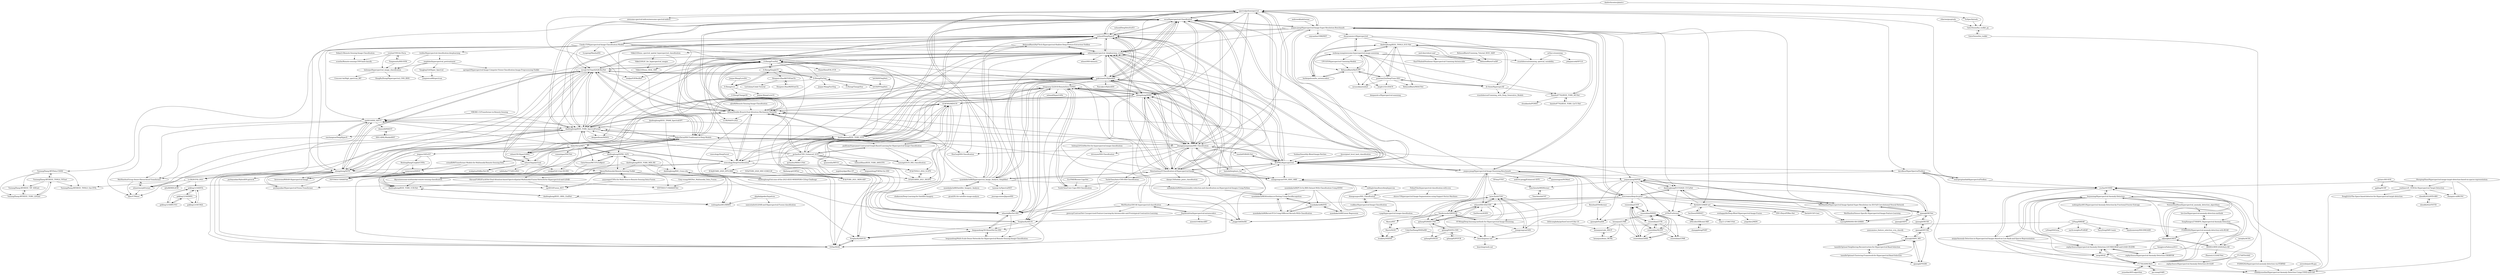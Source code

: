 digraph G {
"danforthcenter/plantcv" -> "spectralpython/spectral" ["e"=1]
"danforthcenter/plantcv" -> "GatorSense/hsi_toolkit_py" ["e"=1]
"liubing220524/ResNet-for-hyperspectral-image-classification" -> "YushiChen/Conv-Caps-HSI-Classification"
"liubing220524/ResNet-for-hyperspectral-image-classification" -> "drivenow/HSI-Classification"
"eecn/Hyperspectral-Classification" -> "nshaud/DeepHyperX"
"eecn/Hyperspectral-Classification" -> "gokriznastic/HybridSN"
"eecn/Hyperspectral-Classification" -> "mhaut/hyperspectral_deeplearning_review"
"eecn/Hyperspectral-Classification" -> "zilongzhong/SSRN"
"eecn/Hyperspectral-Classification" -> "zhangjinyangnwpu/HSI_Classification"
"eecn/Hyperspectral-Classification" -> "KonstantinosF/Classification-of-Hyperspectral-Image"
"eecn/Hyperspectral-Classification" -> "lironui/Double-Branch-Dual-Attention-Mechanism-Network"
"eecn/Hyperspectral-Classification" -> "KGPML/Hyperspectral"
"eecn/Hyperspectral-Classification" -> "Candy-CY/Hyperspectral-Image-Classification-Models"
"eecn/Hyperspectral-Classification" -> "spectralpython/spectral"
"eecn/Hyperspectral-Classification" -> "danfenghong/IEEE_TGRS_SpectralFormer"
"eecn/Hyperspectral-Classification" -> "danfenghong/IEEE_TGRS_GCN"
"eecn/Hyperspectral-Classification" -> "syamkakarla98/Hyperspectral_Image_Analysis_Simplified"
"eecn/Hyperspectral-Classification" -> "zilongzhong/SSTN"
"eecn/Hyperspectral-Classification" -> "junjun-jiang/Hyperspectral-Image-Super-Resolution-Benchmark"
"spectralpython/spectral" -> "KGPML/Hyperspectral"
"spectralpython/spectral" -> "eecn/Hyperspectral-Classification"
"spectralpython/spectral" -> "nshaud/DeepHyperX"
"spectralpython/spectral" -> "mhaut/hyperspectral_deeplearning_review"
"spectralpython/spectral" -> "KonstantinosF/Classification-of-Hyperspectral-Image"
"spectralpython/spectral" -> "zhangjinyangnwpu/HSI_Classification"
"spectralpython/spectral" -> "gokriznastic/HybridSN"
"spectralpython/spectral" -> "zilongzhong/SSRN"
"spectralpython/spectral" -> "syamkakarla98/Hyperspectral_Image_Analysis_Simplified"
"spectralpython/spectral" -> "junjun-jiang/Hyperspectral-Image-Super-Resolution-Benchmark"
"spectralpython/spectral" -> "davidkun/HyperSpectralToolbox"
"spectralpython/spectral" -> "lironui/Double-Branch-Dual-Attention-Mechanism-Network"
"spectralpython/spectral" -> "EnSpec/hytools"
"spectralpython/spectral" -> "awesome-spectral-indices/awesome-spectral-indices" ["e"=1]
"spectralpython/spectral" -> "isaacgerg/matlabHyperspectralToolbox"
"gokriznastic/HybridSN" -> "zilongzhong/SSRN"
"gokriznastic/HybridSN" -> "eecn/Hyperspectral-Classification"
"gokriznastic/HybridSN" -> "suvojit-0x55aa/A2S2K-ResNet"
"gokriznastic/HybridSN" -> "mhaut/hyperspectral_deeplearning_review"
"gokriznastic/HybridSN" -> "AnkurDeria/HSI-Traditional-to-Deep-Models"
"gokriznastic/HybridSN" -> "KonstantinosF/Classification-of-Hyperspectral-Image"
"gokriznastic/HybridSN" -> "nshaud/DeepHyperX"
"gokriznastic/HybridSN" -> "mhaut/3D-HyperGAMO"
"gokriznastic/HybridSN" -> "syamkakarla98/Hyperspectral_Image_Analysis_Simplified"
"gokriznastic/HybridSN" -> "mhaut/pResNet-HSI"
"gokriznastic/HybridSN" -> "danfenghong/IEEE_TGRS_SpectralFormer"
"gokriznastic/HybridSN" -> "shuguang-52/2018-RemoteSens-FDSSC"
"gokriznastic/HybridSN" -> "Pancakerr/HybridSN"
"gokriznastic/HybridSN" -> "zhangjinyangnwpu/HSI_Classification"
"gokriznastic/HybridSN" -> "KGPML/Hyperspectral"
"junjun-jiang/Hyperspectral-Image-Super-Resolution-Benchmark" -> "junjun-jiang/Hyperspectral-Image-Denoising-Benchmark"
"junjun-jiang/Hyperspectral-Image-Super-Resolution-Benchmark" -> "junjun-jiang/SSPSR"
"junjun-jiang/Hyperspectral-Image-Super-Resolution-Benchmark" -> "acecreamu/deep-hs-prior"
"junjun-jiang/Hyperspectral-Image-Super-Resolution-Benchmark" -> "eecn/Hyperspectral-Classification"
"junjun-jiang/Hyperspectral-Image-Super-Resolution-Benchmark" -> "danfenghong/ECCV2020_CUCaNet"
"junjun-jiang/Hyperspectral-Image-Super-Resolution-Benchmark" -> "XieQi2015/MHF-net"
"junjun-jiang/Hyperspectral-Image-Super-Resolution-Benchmark" -> "nshaud/DeepHyperX"
"junjun-jiang/Hyperspectral-Image-Super-Resolution-Benchmark" -> "MeiShaohui/Hyperspectral-Image-Spatial-Super-Resolution-via-3D-Full-Convolutional-Neural-Network"
"junjun-jiang/Hyperspectral-Image-Super-Resolution-Benchmark" -> "KGPML/Hyperspectral"
"junjun-jiang/Hyperspectral-Image-Super-Resolution-Benchmark" -> "mhaut/hyperspectral_deeplearning_review"
"junjun-jiang/Hyperspectral-Image-Super-Resolution-Benchmark" -> "zhouyuanzxcv/Hyperspectral"
"junjun-jiang/Hyperspectral-Image-Super-Resolution-Benchmark" -> "caiyuanhao1998/MST" ["e"=1]
"junjun-jiang/Hyperspectral-Image-Super-Resolution-Benchmark" -> "zhangjinyangnwpu/HSI_Classification"
"junjun-jiang/Hyperspectral-Image-Super-Resolution-Benchmark" -> "spectralpython/spectral"
"junjun-jiang/Hyperspectral-Image-Super-Resolution-Benchmark" -> "danfenghong/IEEE_TGRS_SpectralFormer"
"Vikki23/SLIC_for_hyperspectral_images" -> "Vikki23/Demo_SSAL_SDP"
"Azure/pixel_level_land_classification" -> "KGPML/Hyperspectral" ["e"=1]
"acecreamu/deep-hs-prior" -> "Vandermode/QRNN3D"
"acecreamu/deep-hs-prior" -> "junjun-jiang/Hyperspectral-Image-Denoising-Benchmark"
"acecreamu/deep-hs-prior" -> "danfenghong/ECCV2020_CUCaNet"
"acecreamu/deep-hs-prior" -> "qianngli/MCNet"
"acecreamu/deep-hs-prior" -> "junjun-jiang/SSPSR"
"acecreamu/deep-hs-prior" -> "renweidian/DHSIS"
"acecreamu/deep-hs-prior" -> "Liyong8490/HSI-SR-GDRRN"
"acecreamu/deep-hs-prior" -> "junjun-jiang/Hyperspectral-Image-Super-Resolution-Benchmark"
"acecreamu/deep-hs-prior" -> "MeiShaohui/Hyperspectral-Image-Spatial-Super-Resolution-via-3D-Full-Convolutional-Neural-Network"
"acecreamu/deep-hs-prior" -> "qzhang95/HSID-CNN"
"acecreamu/deep-hs-prior" -> "mhaut/HSI-SDeCNN"
"acecreamu/deep-hs-prior" -> "renweidian/CSTF"
"acecreamu/deep-hs-prior" -> "XieQi2015/MHF-net"
"acecreamu/deep-hs-prior" -> "MeiShaohui/3DCAE-hyperspectral-classification"
"weecology/DeepForest" -> "weecology/DeepTreeAttention" ["e"=1]
"YonghaoXu/SSUN" -> "YonghaoXu/SSFCN"
"YonghaoXu/SSUN" -> "shuguang-52/2018-RemoteSens-FDSSC"
"YonghaoXu/SSUN" -> "leeguandong/3D-DenseNet-for-HSI"
"YonghaoXu/SSUN" -> "EtPan/SSAN"
"YushiChen/Auto-CNN-HSI-Classification" -> "mhaut/pResNet-HSI"
"YushiChen/Auto-CNN-HSI-Classification" -> "YushiChen/Conv-Caps-HSI-Classification"
"YushiChen/Auto-CNN-HSI-Classification" -> "leeguandong/3D-DenseNet-for-HSI"
"YushiChen/Conv-Caps-HSI-Classification" -> "shuguang-52/2018-RemoteSens-FDSSC"
"yanxum/aco_feature_selection_svm_classify" -> "qianngli/ASPS_MN"
"MeiShaohui/3DCAE-hyperspectral-classification" -> "lloydwindrim/hyperspectral-autoencoders"
"MeiShaohui/3DCAE-hyperspectral-classification" -> "jjwwczy/ContrastNet-Unsupervised-Feature-Learning-by-Autoencoder-and-Prototypical-Contrastive-Learning"
"MeiShaohui/3DCAE-hyperspectral-classification" -> "YonghaoXu/SSUN"
"MeiShaohui/3DCAE-hyperspectral-classification" -> "jingge326/DeHIC"
"MeiShaohui/3DCAE-hyperspectral-classification" -> "shuguang-52/2018-RemoteSens-FDSSC"
"MeiShaohui/3DCAE-hyperspectral-classification" -> "mhaut/pResNet-HSI"
"MeiShaohui/3DCAE-hyperspectral-classification" -> "Z-Zheng/FreeNet"
"andrewekhalel/sewar" -> "junjun-jiang/Hyperspectral-Image-Super-Resolution-Benchmark" ["e"=1]
"zilongzhong/SSRN" -> "gokriznastic/HybridSN"
"zilongzhong/SSRN" -> "shuguang-52/2018-RemoteSens-FDSSC"
"zilongzhong/SSRN" -> "eecn/Hyperspectral-Classification"
"zilongzhong/SSRN" -> "KonstantinosF/Classification-of-Hyperspectral-Image"
"zilongzhong/SSRN" -> "mhaut/pResNet-HSI"
"zilongzhong/SSRN" -> "mhaut/hyperspectral_deeplearning_review"
"zilongzhong/SSRN" -> "KGPML/Hyperspectral"
"zilongzhong/SSRN" -> "zhangjinyangnwpu/HSI_Classification"
"zilongzhong/SSRN" -> "suvojit-0x55aa/A2S2K-ResNet"
"zilongzhong/SSRN" -> "EtPan/SSAN"
"zilongzhong/SSRN" -> "lironui/Double-Branch-Dual-Attention-Mechanism-Network"
"zilongzhong/SSRN" -> "weecology/DeepTreeAttention"
"zilongzhong/SSRN" -> "LEAP-WS/MDGCN"
"zilongzhong/SSRN" -> "xiangyongcao/CNN_HSIC_MRF"
"zilongzhong/SSRN" -> "zilongzhong/SSTN"
"MeiShaohui/Hyperspectral-Image-Spatial-Super-Resolution-via-3D-Full-Convolutional-Neural-Network" -> "qianngli/MCNet"
"MeiShaohui/Hyperspectral-Image-Spatial-Super-Resolution-via-3D-Full-Convolutional-Neural-Network" -> "Liyong8490/HSI-SR-GDRRN"
"MeiShaohui/Hyperspectral-Image-Spatial-Super-Resolution-via-3D-Full-Convolutional-Neural-Network" -> "MeiShaohui/Sensor-Specific-Hyperspectral-Image-Feature-Learning"
"MeiShaohui/Hyperspectral-Image-Spatial-Super-Resolution-via-3D-Full-Convolutional-Neural-Network" -> "junjun-jiang/SSPSR"
"MeiShaohui/Hyperspectral-Image-Spatial-Super-Resolution-via-3D-Full-Convolutional-Neural-Network" -> "danfenghong/ECCV2020_CUCaNet"
"qzhang95/STS-CNN" -> "qzhang95/SSGN"
"qzhang95/STS-CNN" -> "qzhang95/HSID-CNN"
"qzhang95/STS-CNN" -> "qzhang95/PSTCR" ["e"=1]
"KonstantinosF/Classification-of-Hyperspectral-Image" -> "KGPML/Hyperspectral"
"KonstantinosF/Classification-of-Hyperspectral-Image" -> "eecn/Hyperspectral-Classification"
"KonstantinosF/Classification-of-Hyperspectral-Image" -> "gokriznastic/HybridSN"
"KonstantinosF/Classification-of-Hyperspectral-Image" -> "zilongzhong/SSRN"
"KonstantinosF/Classification-of-Hyperspectral-Image" -> "shuguang-52/2018-RemoteSens-FDSSC"
"KonstantinosF/Classification-of-Hyperspectral-Image" -> "mhaut/hyperspectral_deeplearning_review"
"KonstantinosF/Classification-of-Hyperspectral-Image" -> "zhangjinyangnwpu/HSI_Classification"
"KonstantinosF/Classification-of-Hyperspectral-Image" -> "syamkakarla98/Dimensionality-reduction-and-classification-on-Hyperspectral-Images-Using-Python"
"KonstantinosF/Classification-of-Hyperspectral-Image" -> "syamkakarla98/Hyperspectral_Image_Analysis_Simplified"
"KonstantinosF/Classification-of-Hyperspectral-Image" -> "danqu130/Indian_pines_classification"
"KonstantinosF/Classification-of-Hyperspectral-Image" -> "nshaud/DeepHyperX"
"KonstantinosF/Classification-of-Hyperspectral-Image" -> "YushiChen/Auto-CNN-HSI-Classification"
"KonstantinosF/Classification-of-Hyperspectral-Image" -> "spectralpython/spectral"
"KonstantinosF/Classification-of-Hyperspectral-Image" -> "jingge326/DeHIC"
"KonstantinosF/Classification-of-Hyperspectral-Image" -> "AnkurDeria/HSI-Traditional-to-Deep-Models"
"nshaud/DeepHyperX" -> "eecn/Hyperspectral-Classification"
"nshaud/DeepHyperX" -> "mhaut/hyperspectral_deeplearning_review"
"nshaud/DeepHyperX" -> "danfenghong/IEEE_TGRS_SpectralFormer"
"nshaud/DeepHyperX" -> "lironui/Double-Branch-Dual-Attention-Mechanism-Network"
"nshaud/DeepHyperX" -> "gokriznastic/HybridSN"
"nshaud/DeepHyperX" -> "BehnoodRasti/HyFTech-Hyperspectral-Shallow-Deep-Feature-Extraction-Toolbox"
"nshaud/DeepHyperX" -> "danfenghong/IEEE_TGRS_GCN"
"nshaud/DeepHyperX" -> "suvojit-0x55aa/A2S2K-ResNet"
"nshaud/DeepHyperX" -> "spectralpython/spectral"
"nshaud/DeepHyperX" -> "Candy-CY/Hyperspectral-Image-Classification-Models"
"nshaud/DeepHyperX" -> "zhangjinyangnwpu/HSI_Classification"
"nshaud/DeepHyperX" -> "KonstantinosF/Classification-of-Hyperspectral-Image"
"nshaud/DeepHyperX" -> "zilongzhong/SSRN"
"nshaud/DeepHyperX" -> "Z-Zheng/FreeNet"
"nshaud/DeepHyperX" -> "KGPML/Hyperspectral"
"Vikki23/Demo_spectral_spatial_hyperspectral_classification" -> "Vikki23/Demo_SSAL_SDP"
"Vikki23/Demo_spectral_spatial_hyperspectral_classification" -> "Vikki23/SLIC_for_hyperspectral_images"
"lloydwindrim/hyperspectral-autoencoders" -> "MeiShaohui/3DCAE-hyperspectral-classification"
"lloydwindrim/hyperspectral-autoencoders" -> "mhaut/hyperspectral_deeplearning_review"
"lloydwindrim/hyperspectral-autoencoders" -> "jingge326/DeHIC"
"lloydwindrim/hyperspectral-autoencoders" -> "aneesh3108/AeroRIT"
"lloydwindrim/hyperspectral-autoencoders" -> "YonghaoXu/SSUN"
"Dekai21/Remote-Sensing-Image-Classification" -> "scouthe/Remote-sensing-CNN-land-classify"
"renweidian/DHSIS" -> "renweidian/CSTF"
"renweidian/DHSIS" -> "renweidian/LRSR"
"renweidian/DHSIS" -> "renweidian/LTTR"
"renweidian/DHSIS" -> "renweidian/NLSTF"
"renweidian/DHSIS" -> "henanjun/LCMR"
"renweidian/DHSIS" -> "renweidian/LTMR"
"XieQi2015/MHF-net" -> "hw2hwei/SSRNET"
"XieQi2015/MHF-net" -> "danfenghong/ECCV2020_CUCaNet"
"XieQi2015/MHF-net" -> "XieQi2015/F-Conv"
"XieQi2015/MHF-net" -> "wwhappylife/Deep-Blind-Hyperspectral-Image-Fusion"
"XieQi2015/MHF-net" -> "J-FHu/Fusformer"
"XieQi2015/MHF-net" -> "ZHU-Zhiyu/PZRes-Net"
"aicip/ADLR" -> "zephyrhours/Hyperspectral-Anomaly-Detection-LSUNRSORAD-and-LSAD-CR-IDW-"
"aicip/ADLR" -> "l7170/LSDM-MoG"
"huyanning/Hyperspectral-Anomaly-Detection" -> "zephyrhours/Hyperspectral-Anomaly-Detection-LSUNRSORAD-and-LSAD-CR-IDW-"
"huyanning/Hyperspectral-Anomaly-Detection" -> "yuchaoY/CNND"
"huyanning/Hyperspectral-Anomaly-Detection" -> "xdjiangkai/LREN"
"huyanning/Hyperspectral-Anomaly-Detection" -> "axiqia/Anomaly-Detection-in-Hyperspectral-Images-Based-on-Low-Rank-and-Sparse-Representation"
"huyanning/Hyperspectral-Anomaly-Detection" -> "aicip/ADLR"
"huyanning/Hyperspectral-Anomaly-Detection" -> "FGH00292/Hyperspectral-anomaly-detection-with-RGAE"
"huyanning/Hyperspectral-Anomaly-Detection" -> "l7170/LSDM-MoG"
"huyanning/Hyperspectral-Anomaly-Detection" -> "RSIDEA-WHU2020/Auto-AD"
"huyanning/Hyperspectral-Anomaly-Detection" -> "xudongzhao461/Hyperspectral-Anomaly-Detection-by-Fractional-Fourier-Entropy"
"huyanning/Hyperspectral-Anomaly-Detection" -> "FGH00292/Hyperspectral-anomaly-detection-via-FEBPAD"
"huyanning/Hyperspectral-Anomaly-Detection" -> "NomanShahRaza/hyperspectral_anomaly_detection_algorithms"
"syamkakarla98/Linear-Regression" -> "syamkakarla98/SVD"
"neel-dey/robust-nmf" -> "BehnoodRasti/UnDIP"
"neel-dey/robust-nmf" -> "KaziTShahid/Nonlinear-Hyperspectral-Unmixing-Autoencoder"
"syamkakarla98/Dimensionality-reduction-and-classification-on-Hyperspectral-Images-Using-Python" -> "syamkakarla98/Attendancce-Posting-Using-FaceRecognition"
"shuguang-52/2018-RemoteSens-FDSSC" -> "xiangyongcao/CNN_HSIC_MRF"
"shuguang-52/2018-RemoteSens-FDSSC" -> "YushiChen/Conv-Caps-HSI-Classification"
"shuguang-52/2018-RemoteSens-FDSSC" -> "YonghaoXu/SSFCN"
"shuguang-52/2018-RemoteSens-FDSSC" -> "zilongzhong/SSRN"
"shuguang-52/2018-RemoteSens-FDSSC" -> "mhaut/pResNet-HSI"
"shuguang-52/2018-RemoteSens-FDSSC" -> "leeguandong/Multi-Scale-Dense-Networks-for-Hyperspectral-Remote-Sensing-Image-Classification"
"shuguang-52/2018-RemoteSens-FDSSC" -> "leeguandong/3D-DenseNet-for-HSI"
"shuguang-52/2018-RemoteSens-FDSSC" -> "YonghaoXu/SSUN"
"shuguang-52/2018-RemoteSens-FDSSC" -> "zhangjinyangnwpu/HSI_Classification"
"shuguang-52/2018-RemoteSens-FDSSC" -> "EtPan/SSAN"
"shuguang-52/2018-RemoteSens-FDSSC" -> "nshaud/HyperGANs"
"leeguandong/3D-DenseNet-for-HSI" -> "mhaut/pResNet-HSI"
"leeguandong/3D-DenseNet-for-HSI" -> "leeguandong/Multi-Scale-Dense-Networks-for-Hyperspectral-Remote-Sensing-Image-Classification"
"leeguandong/3D-DenseNet-for-HSI" -> "YonghaoXu/SSFCN"
"sjliu68/Remote-Sensing-Image-Classification" -> "lironui/Double-Branch-Dual-Attention-Mechanism-Network" ["e"=1]
"Z-Zheng/FreeNet" -> "Z-Zheng/SimpleCV"
"Z-Zheng/FreeNet" -> "mhaut/pResNet-HSI"
"Z-Zheng/FreeNet" -> "YonghaoXu/SSFCN"
"Z-Zheng/FreeNet" -> "EtPan/SSAN"
"Z-Zheng/FreeNet" -> "Li-ZK/MAFN-2021"
"Z-Zheng/FreeNet" -> "dengweihuan/SSDGL"
"Z-Zheng/FreeNet" -> "ShuGuoJ/HSI-Classification"
"Z-Zheng/FreeNet" -> "suvojit-0x55aa/A2S2K-ResNet"
"Z-Zheng/FreeNet" -> "ShaneShen/ENL-FCN"
"Z-Zheng/FreeNet" -> "swalpa/S3EResBoF"
"Z-Zheng/FreeNet" -> "B-Xi/JSTARS_2020_DPN-HRA"
"zhangjinyangnwpu/HSI_Classification" -> "shuguang-52/2018-RemoteSens-FDSSC"
"zhangjinyangnwpu/HSI_Classification" -> "eecn/Hyperspectral-Classification"
"zhangjinyangnwpu/HSI_Classification" -> "mhaut/hyperspectral_deeplearning_review"
"zhangjinyangnwpu/HSI_Classification" -> "YushiChen/Auto-CNN-HSI-Classification"
"zhangjinyangnwpu/HSI_Classification" -> "jingge326/DeHIC"
"zhangjinyangnwpu/HSI_Classification" -> "KGPML/Hyperspectral"
"zhangjinyangnwpu/HSI_Classification" -> "zilongzhong/SSRN"
"zhangjinyangnwpu/HSI_Classification" -> "KonstantinosF/Classification-of-Hyperspectral-Image"
"zhangjinyangnwpu/HSI_Classification" -> "ShuGuoJ/HSI-Classification"
"zhangjinyangnwpu/HSI_Classification" -> "YonghaoXu/SSUN"
"zhangjinyangnwpu/HSI_Classification" -> "manila95/BASS-Net"
"zhangjinyangnwpu/HSI_Classification" -> "AnkurDeria/HSI-Traditional-to-Deep-Models"
"zhangjinyangnwpu/HSI_Classification" -> "drivenow/HSI-Classification"
"zhangjinyangnwpu/HSI_Classification" -> "hantek/deeplearn_hsi"
"zhangjinyangnwpu/HSI_Classification" -> "lironui/Double-Branch-Dual-Attention-Mechanism-Network"
"tanmlh/Optimal-Clustering-Framework-for-Hyperspectral-Band-Selection" -> "tanmlh/Optimal-Neighboring-Reconstruction-for-Hyperspectral-Band-Selection"
"tanmlh/Optimal-Clustering-Framework-for-Hyperspectral-Band-Selection" -> "qianngli/ASPS_MN"
"tanmlh/Optimal-Clustering-Framework-for-Hyperspectral-Band-Selection" -> "qianngli/FNGBS"
"davidkun/HyperSpectralToolbox" -> "isaacgerg/matlabHyperspectralToolbox"
"davidkun/HyperSpectralToolbox" -> "xiangyongcao/CNN_HSIC_MRF"
"davidkun/HyperSpectralToolbox" -> "yuchaoY/CNND"
"davidkun/HyperSpectralToolbox" -> "aicip/ADLR"
"FelineFiles/hyperspectral-classification-with-svm" -> "obravo7/Hyperspectral-Image-Segmentation-using-Support-Vector-Machines"
"FelineFiles/hyperspectral-classification-with-svm" -> "zhangyuygss/HSI_Classification"
"GatorSense/hsi_toolkit_py" -> "GatorSense/hsi_toolkit"
"junjun-jiang/Hyperspectral-Image-Denoising-Benchmark" -> "junjun-jiang/Hyperspectral-Image-Super-Resolution-Benchmark"
"junjun-jiang/Hyperspectral-Image-Denoising-Benchmark" -> "Vandermode/QRNN3D"
"junjun-jiang/Hyperspectral-Image-Denoising-Benchmark" -> "acecreamu/deep-hs-prior"
"junjun-jiang/Hyperspectral-Image-Denoising-Benchmark" -> "FF-Wong/Deep-learning-methods-for-Hyperspectral-Image-Denoising"
"junjun-jiang/Hyperspectral-Image-Denoising-Benchmark" -> "qzhang95/HSID-CNN"
"junjun-jiang/Hyperspectral-Image-Denoising-Benchmark" -> "mhaut/HSI-SDeCNN"
"junjun-jiang/Hyperspectral-Image-Denoising-Benchmark" -> "quanmingyao/NGMeet"
"junjun-jiang/Hyperspectral-Image-Denoising-Benchmark" -> "xiangyongcao/GRN"
"junjun-jiang/Hyperspectral-Image-Denoising-Benchmark" -> "andrew-pengjj/Enhanced-3DTV"
"junjun-jiang/Hyperspectral-Image-Denoising-Benchmark" -> "eecn/Hyperspectral-Classification"
"junjun-jiang/Hyperspectral-Image-Denoising-Benchmark" -> "lironui/Double-Branch-Dual-Attention-Mechanism-Network"
"junjun-jiang/Hyperspectral-Image-Denoising-Benchmark" -> "KGPML/Hyperspectral"
"junjun-jiang/Hyperspectral-Image-Denoising-Benchmark" -> "inria-thoth/T3SC"
"junjun-jiang/Hyperspectral-Image-Denoising-Benchmark" -> "junjun-jiang/SSPSR"
"junjun-jiang/Hyperspectral-Image-Denoising-Benchmark" -> "mhaut/hyperspectral_deeplearning_review"
"hxlnwpu/Hyperspectral_image_classification" -> "Crescent-Ao/High_spectrum_BIT"
"hxlnwpu/Hyperspectral_image_classification" -> "HongRuZhong/Hyperspectral_CNN_RNN"
"EtPan/SSAN" -> "YonghaoXu/SSFCN"
"Vooban/Smoothly-Blend-Image-Patches" -> "KGPML/Hyperspectral" ["e"=1]
"GatorSense/hsi_toolkit" -> "GatorSense/hsi_toolkit_py"
"GatorSense/hsi_toolkit" -> "l7170/LSDM-MoG"
"gistairc/HS-SOD" -> "ruizhaocv/E_CEM-for-Hyperspectral-Target-Detection"
"gistairc/HS-SOD" -> "gqding/SUDF"
"Vandermode/QRNN3D" -> "mhaut/HSI-SDeCNN"
"Vandermode/QRNN3D" -> "FF-Wong/Deep-learning-methods-for-Hyperspectral-Image-Denoising"
"Vandermode/QRNN3D" -> "ColinTaoZhang/HSIDwRD"
"Vandermode/QRNN3D" -> "qzhang95/HSID-CNN"
"Vandermode/QRNN3D" -> "lronkitty/NSSNN"
"Vandermode/QRNN3D" -> "junjun-jiang/Hyperspectral-Image-Denoising-Benchmark"
"Vandermode/QRNN3D" -> "MyuLi/SST"
"awweide/pub-ffi-gan" -> "mahdiyousefan/Hyperspectral-Anomaly-Detection-Using-CNND-and-OAF"
"YonghaoXu/SSFCN" -> "EtPan/SSAN"
"YonghaoXu/SSFCN" -> "leeguandong/3D-DenseNet-for-HSI"
"qzhang95/HSID-CNN" -> "mhaut/HSI-SDeCNN"
"qzhang95/HSID-CNN" -> "qzhang95/SSGN"
"qzhang95/HSID-CNN" -> "Vandermode/QRNN3D"
"qzhang95/HSID-CNN" -> "qzhang95/STS-CNN"
"syamkakarla98/Attendancce-Posting-Using-FaceRecognition" -> "syamkakarla98/SVD"
"syamkakarla98/Attendancce-Posting-Using-FaceRecognition" -> "syamkakarla98/Kernel-PCA-Using-Different-Kernels-With-Classification"
"vsakkas/Hyperspectral-Image-Classification" -> "zhangyuygss/HSI_Classification"
"vsakkas/Hyperspectral-Image-Classification" -> "v-pap/hyperspectral-image-classification"
"qzhang95/PSTCR" -> "qzhang95/STS-CNN" ["e"=1]
"yousefan/AED-algorithm" -> "l7170/LSDM-MoG"
"l7170/LSDM-MoG" -> "zephyrhours/Hyperspectral-Anomaly-Detection-LSUNRSORAD-and-LSAD-CR-IDW-"
"l7170/LSDM-MoG" -> "pei-xiang/VABS"
"l7170/LSDM-MoG" -> "mahdiyousefan/Hyperspectral-Anomaly-Detection-Using-CNND-and-OAF"
"l7170/LSDM-MoG" -> "yousefan/AED-algorithm"
"renweidian/CSTF" -> "renweidian/LRSR"
"renweidian/CSTF" -> "renweidian/DHSIS"
"renweidian/CSTF" -> "renweidian/LTTR"
"renweidian/CSTF" -> "renweidian/NLSTF"
"hkzhang-git/LWNet" -> "B-Xi/TGRS_2021_MDN-ASP"
"Z-Zheng/SimpleCV" -> "Z-Zheng/FreeNet"
"Z-Zheng/SimpleCV" -> "Z-Zheng/ever"
"Z-Zheng/SimpleCV" -> "Hengwei-Zhao96/T-HOneCls"
"Z-Zheng/SimpleCV" -> "Z-Zheng/FarSeg"
"renweidian/LTTR" -> "renweidian/CSTF"
"renweidian/LTTR" -> "renweidian/LRSR"
"renweidian/LTTR" -> "renweidian/DHSIS"
"renweidian/LTTR" -> "renweidian/LTMR"
"renweidian/LTTR" -> "renweidian/NLSTF"
"renweidian/NLSTF" -> "renweidian/CSTF"
"renweidian/NLSTF" -> "renweidian/LTMR"
"renweidian/NLSTF" -> "renweidian/LRSR"
"renweidian/NLSTF" -> "renweidian/DHSIS"
"renweidian/NLSTF" -> "renweidian/LTTR"
"syamkakarla98/Kernel-PCA-Using-Different-Kernels-With-Classification" -> "syamkakarla98/SVD"
"syamkakarla98/Kernel-PCA-Using-Different-Kernels-With-Classification" -> "syamkakarla98/Attendancce-Posting-Using-FaceRecognition"
"syamkakarla98/PCA-On-IRIS-Dataset-With-Classification-Using-KNNC" -> "syamkakarla98/Attendancce-Posting-Using-FaceRecognition"
"syamkakarla98/PCA-On-IRIS-Dataset-With-Classification-Using-KNNC" -> "syamkakarla98/SVD"
"syamkakarla98/PCA-On-IRIS-Dataset-With-Classification-Using-KNNC" -> "syamkakarla98/Kernel-PCA-Using-Different-Kernels-With-Classification"
"syamkakarla98/PCA-On-IRIS-Dataset-With-Classification-Using-KNNC" -> "syamkakarla98/Linear-Regression"
"renweidian/LRSR" -> "renweidian/CSTF"
"renweidian/LRSR" -> "renweidian/DHSIS"
"henanjun/code_MSCP" -> "henanjun/demo_MCMs"
"henanjun/LCMR" -> "henanjun/demo_MCMs"
"henanjun/LCMR" -> "henanjun/code_MSCP"
"henanjun/LCMR" -> "renweidian/LRSR"
"syamkakarla98/SVD" -> "syamkakarla98/Kernel-PCA-Using-Different-Kernels-With-Classification"
"syamkakarla98/SVD" -> "syamkakarla98/Attendancce-Posting-Using-FaceRecognition"
"syamkakarla98/SVD" -> "syamkakarla98/Linear-Regression"
"henanjun/demo_MCMs" -> "henanjun/code_MSCP"
"ShivamP1993/FusAtNet-Dual-Attention-based-SpectroSpatial-Multimodal-Fusion-Network-for-Hyperspectral-and-LiDAR-" -> "zgr6010/Fusion_HCT"
"ShivamP1993/FusAtNet-Dual-Attention-based-SpectroSpatial-Multimodal-Fusion-Network-for-Hyperspectral-and-LiDAR-" -> "SYFYN0317/-MAHiDFNet"
"ShivamP1993/FusAtNet-Dual-Attention-based-SpectroSpatial-Multimodal-Fusion-Network-for-Hyperspectral-and-LiDAR-" -> "danfenghong/IEEE_TGRS_CCR-Net"
"danfenghong/IEEE_TGRS_GCN" -> "LEAP-WS/MDGCN"
"danfenghong/IEEE_TGRS_GCN" -> "qichaoliu/CNN_Enhanced_GCN"
"danfenghong/IEEE_TGRS_GCN" -> "Lamzigit/GCN_HSI_Classification"
"danfenghong/IEEE_TGRS_GCN" -> "danfenghong/IEEE_TGRS_SpectralFormer"
"danfenghong/IEEE_TGRS_GCN" -> "lironui/Double-Branch-Dual-Attention-Mechanism-Network"
"danfenghong/IEEE_TGRS_GCN" -> "eecn/Hyperspectral-Classification"
"danfenghong/IEEE_TGRS_GCN" -> "psellcam/Superpixel-Contracted-Graph-Based-Learning-for-Hyperspectral-Image-Classification"
"danfenghong/IEEE_TGRS_GCN" -> "nshaud/DeepHyperX"
"danfenghong/IEEE_TGRS_GCN" -> "EtPan/SSAN"
"danfenghong/IEEE_TGRS_GCN" -> "Z-Zheng/FreeNet"
"danfenghong/IEEE_TGRS_GCN" -> "qichaoliu/MSSG-UNet"
"danfenghong/IEEE_TGRS_GCN" -> "zilongzhong/SSTN"
"danfenghong/IEEE_TGRS_GCN" -> "mhaut/hyperspectral_deeplearning_review"
"danfenghong/IEEE_TGRS_GCN" -> "weecology/DeepTreeAttention"
"danfenghong/IEEE_TGRS_GCN" -> "mhaut/pResNet-HSI"
"lxtGH/SFSegNets" -> "lxtGH/PFSegNets" ["e"=1]
"danfenghong/IEEE_TGRS_MDL-RS" -> "danfenghong/IEEE_TGRS_CCR-Net"
"danfenghong/IEEE_TGRS_MDL-RS" -> "danfenghong/ISPRS_S2FL"
"danfenghong/IEEE_TGRS_MDL-RS" -> "likyoo/Multimodal-Remote-Sensing-Toolkit"
"danfenghong/IEEE_TGRS_MDL-RS" -> "danfenghong/RSE_Cross-city"
"danfenghong/IEEE_TGRS_MDL-RS" -> "xudongzhao461/HRWN"
"syamkakarla98/Hyperspectral_Image_Analysis_Simplified" -> "eecn/Hyperspectral-Classification"
"syamkakarla98/Hyperspectral_Image_Analysis_Simplified" -> "gokriznastic/HybridSN"
"syamkakarla98/Hyperspectral_Image_Analysis_Simplified" -> "KonstantinosF/Classification-of-Hyperspectral-Image"
"syamkakarla98/Hyperspectral_Image_Analysis_Simplified" -> "mhaut/hyperspectral_deeplearning_review"
"syamkakarla98/Hyperspectral_Image_Analysis_Simplified" -> "syamkakarla98/Dimensionality-reduction-and-classification-on-Hyperspectral-Images-Using-Python"
"syamkakarla98/Hyperspectral_Image_Analysis_Simplified" -> "syamkakarla98/Satellite_Imagery_Analysis"
"syamkakarla98/Hyperspectral_Image_Analysis_Simplified" -> "AnkurDeria/HSI-Traditional-to-Deep-Models"
"syamkakarla98/Hyperspectral_Image_Analysis_Simplified" -> "nshaud/DeepHyperX"
"syamkakarla98/Hyperspectral_Image_Analysis_Simplified" -> "KGPML/Hyperspectral"
"syamkakarla98/Hyperspectral_Image_Analysis_Simplified" -> "lironui/Double-Branch-Dual-Attention-Mechanism-Network"
"syamkakarla98/Hyperspectral_Image_Analysis_Simplified" -> "spectralpython/spectral"
"syamkakarla98/Hyperspectral_Image_Analysis_Simplified" -> "purbayankar/Hyperspectral-Vision-Transformer"
"syamkakarla98/Hyperspectral_Image_Analysis_Simplified" -> "BehnoodRasti/HyFTech-Hyperspectral-Shallow-Deep-Feature-Extraction-Toolbox"
"syamkakarla98/Hyperspectral_Image_Analysis_Simplified" -> "tanmay-ty/SpectralNET"
"ricardoborsoi/unmixing_spectral_variability" -> "ricardoborsoi/Unmixing_with_Deep_Generative_Models"
"suvojit-0x55aa/A2S2K-ResNet" -> "mhaut/3D-HyperGAMO"
"suvojit-0x55aa/A2S2K-ResNet" -> "mhaut/AngularGrad"
"suvojit-0x55aa/A2S2K-ResNet" -> "gokriznastic/HybridSN"
"suvojit-0x55aa/A2S2K-ResNet" -> "Z-Zheng/FreeNet"
"suvojit-0x55aa/A2S2K-ResNet" -> "ucalyptus/DARecNet-BS"
"suvojit-0x55aa/A2S2K-ResNet" -> "zilongzhong/SSTN"
"suvojit-0x55aa/A2S2K-ResNet" -> "lironui/Double-Branch-Dual-Attention-Mechanism-Network"
"suvojit-0x55aa/A2S2K-ResNet" -> "danfenghong/IEEE_TGRS_SpectralFormer"
"suvojit-0x55aa/A2S2K-ResNet" -> "EtPan/SSAN"
"suvojit-0x55aa/A2S2K-ResNet" -> "swalpa/S3EResBoF"
"suvojit-0x55aa/A2S2K-ResNet" -> "mhaut/pResNet-HSI"
"suvojit-0x55aa/A2S2K-ResNet" -> "zgr6010/HSI_SSFTT"
"suvojit-0x55aa/A2S2K-ResNet" -> "lierererniu/RSSAN-Hyperspectral-Image"
"suvojit-0x55aa/A2S2K-ResNet" -> "AnkurDeria/HSI-Traditional-to-Deep-Models"
"suvojit-0x55aa/A2S2K-ResNet" -> "mhaut/hyperspectral_deeplearning_review"
"virylon/CNN-for-Pavia" -> "FangwenSu/HSI-SVM"
"virylon/CNN-for-Pavia" -> "scouthe/Remote-sensing-CNN-land-classify"
"virylon/CNN-for-Pavia" -> "hxlnwpu/Hyperspectral_image_classification"
"weecology/DeepTreeAttention" -> "EtPan/SSAN"
"weecology/DeepTreeAttention" -> "mhaut/pResNet-HSI"
"weecology/DeepTreeAttention" -> "B-Xi/JSTARS_2020_DPN-HRA"
"weecology/DeepTreeAttention" -> "zilongzhong/SSTN"
"weecology/DeepTreeAttention" -> "lierererniu/RSSAN-Hyperspectral-Image"
"weecology/DeepTreeAttention" -> "Z-Zheng/FreeNet"
"weecology/DeepTreeAttention" -> "lironui/Double-Branch-Dual-Attention-Mechanism-Network"
"weecology/DeepTreeAttention" -> "danfenghong/IEEE_TGRS_SpectralFormer"
"weecology/DeepTreeAttention" -> "leeguandong/FSKNet-for-HSI"
"weecology/DeepTreeAttention" -> "LEAP-WS/MDGCN"
"yuchaoY/CNND" -> "xdjiangkai/LREN"
"yuchaoY/CNND" -> "mahdiyousefan/Hyperspectral-Anomaly-Detection-Using-CNND-and-OAF"
"yuchaoY/CNND" -> "huyanning/Hyperspectral-Anomaly-Detection"
"yuchaoY/CNND" -> "axiqia/Anomaly-Detection-in-Hyperspectral-Images-Based-on-Low-Rank-and-Sparse-Representation"
"yuchaoY/CNND" -> "zephyrhours/Hyperspectral-Anomaly-Detection-LSUNRSORAD-and-LSAD-CR-IDW-"
"mhaut/hyperspectral_deeplearning_review" -> "nshaud/DeepHyperX"
"mhaut/hyperspectral_deeplearning_review" -> "eecn/Hyperspectral-Classification"
"mhaut/hyperspectral_deeplearning_review" -> "gokriznastic/HybridSN"
"mhaut/hyperspectral_deeplearning_review" -> "mhaut/HSI-datasets"
"mhaut/hyperspectral_deeplearning_review" -> "mhaut/pResNet-HSI"
"mhaut/hyperspectral_deeplearning_review" -> "AnkurDeria/HSI-Traditional-to-Deep-Models"
"mhaut/hyperspectral_deeplearning_review" -> "lironui/Double-Branch-Dual-Attention-Mechanism-Network"
"mhaut/hyperspectral_deeplearning_review" -> "BehnoodRasti/HyFTech-Hyperspectral-Shallow-Deep-Feature-Extraction-Toolbox"
"mhaut/hyperspectral_deeplearning_review" -> "YonghaoXu/SSUN"
"mhaut/hyperspectral_deeplearning_review" -> "Z-Zheng/FreeNet"
"mhaut/hyperspectral_deeplearning_review" -> "zhangjinyangnwpu/HSI_Classification"
"mhaut/hyperspectral_deeplearning_review" -> "zilongzhong/SSRN"
"mhaut/hyperspectral_deeplearning_review" -> "suvojit-0x55aa/A2S2K-ResNet"
"mhaut/hyperspectral_deeplearning_review" -> "danfenghong/IEEE_TGRS_SpectralFormer"
"mhaut/hyperspectral_deeplearning_review" -> "KonstantinosF/Classification-of-Hyperspectral-Image"
"qichaoliu/CNN_Enhanced_GCN" -> "psellcam/Superpixel-Contracted-Graph-Based-Learning-for-Hyperspectral-Image-Classification"
"qichaoliu/CNN_Enhanced_GCN" -> "LEAP-WS/MDGCN"
"qichaoliu/CNN_Enhanced_GCN" -> "danfenghong/IEEE_TGRS_GCN"
"qichaoliu/CNN_Enhanced_GCN" -> "Lamzigit/GCN_HSI_Classification"
"qichaoliu/CNN_Enhanced_GCN" -> "quanweiliu/WFCG"
"qichaoliu/CNN_Enhanced_GCN" -> "qichaoliu/MSSG-UNet"
"qichaoliu/CNN_Enhanced_GCN" -> "zgr6010/HSI_SSFTT"
"qichaoliu/CNN_Enhanced_GCN" -> "lironui/Double-Branch-Dual-Attention-Mechanism-Network"
"qichaoliu/CNN_Enhanced_GCN" -> "danfenghong/IEEE_TGRS_SpectralFormer"
"qichaoliu/CNN_Enhanced_GCN" -> "B-Xi/TNNLS_2022_X-GPN"
"qichaoliu/CNN_Enhanced_GCN" -> "weecology/DeepTreeAttention"
"qichaoliu/CNN_Enhanced_GCN" -> "EdwardHaoz/IEEE_TGRS_AMGCFN"
"lironui/Double-Branch-Dual-Attention-Mechanism-Network" -> "danfenghong/IEEE_TGRS_GCN"
"lironui/Double-Branch-Dual-Attention-Mechanism-Network" -> "zgr6010/HSI_SSFTT"
"lironui/Double-Branch-Dual-Attention-Mechanism-Network" -> "mhaut/hyperspectral_deeplearning_review"
"lironui/Double-Branch-Dual-Attention-Mechanism-Network" -> "suvojit-0x55aa/A2S2K-ResNet"
"lironui/Double-Branch-Dual-Attention-Mechanism-Network" -> "nshaud/DeepHyperX"
"lironui/Double-Branch-Dual-Attention-Mechanism-Network" -> "eecn/Hyperspectral-Classification"
"lironui/Double-Branch-Dual-Attention-Mechanism-Network" -> "LEAP-WS/MDGCN"
"lironui/Double-Branch-Dual-Attention-Mechanism-Network" -> "danfenghong/IEEE_TGRS_SpectralFormer"
"lironui/Double-Branch-Dual-Attention-Mechanism-Network" -> "zilongzhong/SSTN"
"lironui/Double-Branch-Dual-Attention-Mechanism-Network" -> "weecology/DeepTreeAttention"
"lironui/Double-Branch-Dual-Attention-Mechanism-Network" -> "Li-ZK/MAFN-2021"
"lironui/Double-Branch-Dual-Attention-Mechanism-Network" -> "EtPan/SSAN"
"lironui/Double-Branch-Dual-Attention-Mechanism-Network" -> "shuguang-52/2018-RemoteSens-FDSSC"
"lironui/Double-Branch-Dual-Attention-Mechanism-Network" -> "Z-Zheng/FreeNet"
"lironui/Double-Branch-Dual-Attention-Mechanism-Network" -> "qichaoliu/CNN_Enhanced_GCN"
"axiqia/Anomaly-Detection-in-Hyperspectral-Images-Based-on-Low-Rank-and-Sparse-Representation" -> "aicip/ADLR"
"axiqia/Anomaly-Detection-in-Hyperspectral-Images-Based-on-Low-Rank-and-Sparse-Representation" -> "l7170/LSDM-MoG"
"axiqia/Anomaly-Detection-in-Hyperspectral-Images-Based-on-Low-Rank-and-Sparse-Representation" -> "zephyrhours/Hyperspectral-Anomaly-Detection-LSUNRSORAD-and-LSAD-CR-IDW-"
"axiqia/Anomaly-Detection-in-Hyperspectral-Images-Based-on-Low-Rank-and-Sparse-Representation" -> "mahdiyousefan/Hyperspectral-Anomaly-Detection-Using-CNND-and-OAF"
"axiqia/Anomaly-Detection-in-Hyperspectral-Images-Based-on-Low-Rank-and-Sparse-Representation" -> "yuchaoY/CNND"
"axiqia/Anomaly-Detection-in-Hyperspectral-Images-Based-on-Low-Rank-and-Sparse-Representation" -> "huyanning/Hyperspectral-Anomaly-Detection"
"ruizhaocv/E_CEM-for-Hyperspectral-Target-Detection" -> "zhangxin-xd/BLTSC"
"ruizhaocv/E_CEM-for-Hyperspectral-Target-Detection" -> "mahdiyousefan/Hyperspectral-Anomaly-Detection-Using-CNND-and-OAF"
"ruizhaocv/E_CEM-for-Hyperspectral-Target-Detection" -> "shendb2022/HTD-IRN"
"ruizhaocv/E_CEM-for-Hyperspectral-Target-Detection" -> "ZengJ2222/The-Space-based-detector-for-Hyperspectral-target-detection"
"mhaut/pResNet-HSI" -> "leeguandong/3D-DenseNet-for-HSI"
"mhaut/pResNet-HSI" -> "leeguandong/Multi-Scale-Dense-Networks-for-Hyperspectral-Remote-Sensing-Image-Classification"
"LEAP-WS/MDGCN" -> "danfenghong/IEEE_TGRS_GCN"
"LEAP-WS/MDGCN" -> "psellcam/Superpixel-Contracted-Graph-Based-Learning-for-Hyperspectral-Image-Classification"
"LEAP-WS/MDGCN" -> "qichaoliu/CNN_Enhanced_GCN"
"LEAP-WS/MDGCN" -> "Lamzigit/GCN_HSI_Classification"
"LEAP-WS/MDGCN" -> "mhaut/pResNet-HSI"
"LEAP-WS/MDGCN" -> "lironui/Double-Branch-Dual-Attention-Mechanism-Network"
"LEAP-WS/MDGCN" -> "B-Xi/IGARSS_2021_SSGPN"
"LEAP-WS/MDGCN" -> "shuguang-52/2018-RemoteSens-FDSSC"
"psellcam/Superpixel-Contracted-Graph-Based-Learning-for-Hyperspectral-Image-Classification" -> "qichaoliu/CNN_Enhanced_GCN"
"psellcam/Superpixel-Contracted-Graph-Based-Learning-for-Hyperspectral-Image-Classification" -> "LEAP-WS/MDGCN"
"psellcam/Superpixel-Contracted-Graph-Based-Learning-for-Hyperspectral-Image-Classification" -> "Lamzigit/GCN_HSI_Classification"
"psellcam/Superpixel-Contracted-Graph-Based-Learning-for-Hyperspectral-Image-Classification" -> "B-Xi/TNNLS_2022_X-GPN"
"FangwenSu/HSI-SVM" -> "virylon/CNN-for-Pavia"
"FangwenSu/HSI-SVM" -> "hxlnwpu/Hyperspectral_image_classification"
"tanmlh/Optimal-Neighboring-Reconstruction-for-Hyperspectral-Band-Selection" -> "qianngli/ASPS_MN"
"tanmlh/Optimal-Neighboring-Reconstruction-for-Hyperspectral-Band-Selection" -> "tanmlh/Optimal-Clustering-Framework-for-Hyperspectral-Band-Selection"
"qianngli/ASPS_MN" -> "qianngli/FNGBS"
"qianngli/ASPS_MN" -> "qianngli/SFCSR"
"qianngli/ASPS_MN" -> "tanmlh/Optimal-Neighboring-Reconstruction-for-Hyperspectral-Band-Selection"
"qianngli/FNGBS" -> "qianngli/ASPS_MN"
"hw2hwei/SSRNET" -> "XieQi2015/MHF-net"
"hw2hwei/SSRNET" -> "wxy11-27/MCT-Net" ["e"=1]
"danfenghong/IEEE_GRSL_EndNet" -> "xudongzhao461/HRWN"
"danfenghong/IEEE_GRSL_EndNet" -> "danfenghong/IEEE_TGRS_CCR-Net"
"FF-Wong/Deep-learning-methods-for-Hyperspectral-Image-Denoising" -> "Vandermode/QRNN3D"
"FF-Wong/Deep-learning-methods-for-Hyperspectral-Image-Denoising" -> "bearshng/mac-net"
"FF-Wong/Deep-learning-methods-for-Hyperspectral-Image-Denoising" -> "mhaut/HSI-SDeCNN"
"FF-Wong/Deep-learning-methods-for-Hyperspectral-Image-Denoising" -> "xiangyongcao/GRN"
"FF-Wong/Deep-learning-methods-for-Hyperspectral-Image-Denoising" -> "inria-thoth/T3SC"
"aligokalppeker/hypelcnn" -> "xudongzhao461/HRWN"
"aligokalppeker/hypelcnn" -> "namratadutt/LiDAR-and-Hyperspectral-Fusion-classification"
"zephyrhours/Hyperspectral-Anomaly-Detection-LSUNRSORAD-and-LSAD-CR-IDW-" -> "l7170/LSDM-MoG"
"zephyrhours/Hyperspectral-Anomaly-Detection-LSUNRSORAD-and-LSAD-CR-IDW-" -> "zephyrhours/Hyperspectral-Anomaly-Detection-CRDBPSW"
"zephyrhours/Hyperspectral-Anomaly-Detection-LSUNRSORAD-and-LSAD-CR-IDW-" -> "aicip/ADLR"
"l7170/PTA-HAD" -> "l7170/LSDM-MoG"
"l7170/PTA-HAD" -> "zephyrhours/Hyperspectral-Anomaly-Detection-2S-GLRT"
"qianngli/MCNet" -> "qianngli/ERCSR"
"qianngli/MCNet" -> "qianngli/ASFS"
"qianngli/MCNet" -> "junjun-jiang/SSPSR"
"qianngli/MCNet" -> "qianngli/SFCSR"
"qianngli/MCNet" -> "MeiShaohui/Hyperspectral-Image-Spatial-Super-Resolution-via-3D-Full-Convolutional-Neural-Network"
"qianngli/MCNet" -> "Liyong8490/HSI-SR-GDRRN"
"danfenghong/ECCV2020_CUCaNet" -> "junjun-jiang/SSPSR"
"danfenghong/ECCV2020_CUCaNet" -> "qianngli/MCNet"
"danfenghong/ECCV2020_CUCaNet" -> "MeiShaohui/Hyperspectral-Image-Spatial-Super-Resolution-via-3D-Full-Convolutional-Neural-Network"
"danfenghong/ECCV2020_CUCaNet" -> "acecreamu/deep-hs-prior"
"danfenghong/ECCV2020_CUCaNet" -> "J-FHu/Fusformer"
"BehnoodRasti/HyFTech-Hyperspectral-Shallow-Deep-Feature-Extraction-Toolbox" -> "mhaut/hyperspectral_deeplearning_review"
"BehnoodRasti/HyFTech-Hyperspectral-Shallow-Deep-Feature-Extraction-Toolbox" -> "YonghaoXu/SSUN"
"BehnoodRasti/HyFTech-Hyperspectral-Shallow-Deep-Feature-Extraction-Toolbox" -> "Vikki23/Demo_spectral_spatial_hyperspectral_classification"
"BehnoodRasti/HyFTech-Hyperspectral-Shallow-Deep-Feature-Extraction-Toolbox" -> "nshaud/DeepHyperX"
"junjun-jiang/SSPSR" -> "qianngli/MCNet"
"junjun-jiang/SSPSR" -> "Liyong8490/HSI-SR-GDRRN"
"junjun-jiang/SSPSR" -> "danfenghong/ECCV2020_CUCaNet"
"junjun-jiang/SSPSR" -> "qianngli/DualSR"
"junjun-jiang/SSPSR" -> "MeiShaohui/Hyperspectral-Image-Spatial-Super-Resolution-via-3D-Full-Convolutional-Neural-Network"
"junjun-jiang/SSPSR" -> "Rexzhan/ESSAformer"
"junjun-jiang/SSPSR" -> "Tomchenshi/MSDformer"
"junjun-jiang/SSPSR" -> "J-FHu/Fusformer"
"FGH00292/Hyperspectral-anomaly-detection-via-FEBPAD" -> "mahdiyousefan/Hyperspectral-Anomaly-Detection-Using-CNND-and-OAF"
"mhaut/HSI-SDeCNN" -> "inria-thoth/T3SC"
"mhaut/HSI-SDeCNN" -> "Vandermode/QRNN3D"
"mhaut/HSI-SDeCNN" -> "LbzSteven/AODN"
"mhaut/HSI-SDeCNN" -> "qzhang95/HSID-CNN"
"mhaut/HSI-SDeCNN" -> "bearshng/mac-net"
"RenlongHang/Coupled-CNNs" -> "xueyouyou/DHViT"
"RenlongHang/Coupled-CNNs" -> "SYFYN0317/DSHFNet"
"leeguandong/Multi-Scale-Dense-Networks-for-Hyperspectral-Remote-Sensing-Image-Classification" -> "leeguandong/3D-DenseNet-for-HSI"
"wwhappylife/Deep-Blind-Hyperspectral-Image-Fusion" -> "yingutk/u2MDN"
"B-Xi/JSTARS_2020_DPN-HRA" -> "B-Xi/TGRS_2021_MDN-ASP"
"B-Xi/TGRS_2020_MSC-EDKELM" -> "B-Xi/TGRS_2021_MDN-ASP"
"syamkakarla98/Satellite_Imagery_Analysis" -> "syamkakarla98/Hyperspectral_Image_Analysis_Simplified"
"syamkakarla98/Satellite_Imagery_Analysis" -> "gicait/DL-for-satellite-image-analysis" ["e"=1]
"syamkakarla98/Satellite_Imagery_Analysis" -> "shakasom/Deep-Learning-for-Satellite-Imagery" ["e"=1]
"lrybbs/Hyperspectral-classification-deeplearning" -> "hxlnwpu/Hyperspectral_image_classification"
"lrybbs/Hyperspectral-classification-deeplearning" -> "mepleleo/hyperspectral_pretreatment"
"ColinTaoZhang/HSIDwRD" -> "lronkitty/NSSNN"
"ColinTaoZhang/HSIDwRD" -> "bearshng/mac-net"
"ColinTaoZhang/HSIDwRD" -> "inria-thoth/T3SC"
"Li-ZK/DCFSL-2021" -> "gokling1219/DFSL"
"Li-ZK/DCFSL-2021" -> "YuxiangZhang-BIT/IEEE_TNNLS_Gia-CFSL"
"Li-ZK/DCFSL-2021" -> "sjliu68/MDL4OW"
"isaacgerg/matlabHyperspectralToolbox" -> "davidkun/HyperSpectralToolbox"
"isaacgerg/matlabHyperspectralToolbox" -> "yuchaoY/CNND"
"EscVM/Efficient-CapsNet" -> "YushiChen/Conv-Caps-HSI-Classification" ["e"=1]
"purbayankar/Hyperspectral-Vision-Transformer" -> "zilongzhong/SSTN"
"likyoo/Multimodal-Remote-Sensing-Toolkit" -> "SYFYN0317/-MAHiDFNet"
"likyoo/Multimodal-Remote-Sensing-Toolkit" -> "likyoo/awesome-multimodal-remote-sensing-classification"
"likyoo/Multimodal-Remote-Sensing-Toolkit" -> "xudongzhao461/HRWN"
"likyoo/Multimodal-Remote-Sensing-Toolkit" -> "danfenghong/IEEE_TGRS_CCR-Net"
"likyoo/Multimodal-Remote-Sensing-Toolkit" -> "yyyyangyi/CNNs-for-Multi-Source-Remote-Sensing-Data-Fusion"
"likyoo/Multimodal-Remote-Sensing-Toolkit" -> "zgr6010/Fusion_HCT"
"likyoo/Multimodal-Remote-Sensing-Toolkit" -> "ShivamP1993/FusAtNet-Dual-Attention-based-SpectroSpatial-Multimodal-Fusion-Network-for-Hyperspectral-and-LiDAR-"
"danfenghong/ISPRS_S2FL" -> "GatorSense/MUUFLGulfport"
"danfenghong/ISPRS_S2FL" -> "danfenghong/IEEE_TGRS_MDL-RS"
"danfenghong/ISPRS_S2FL" -> "danfenghong/IEEE_GRSL_EndNet"
"danfenghong/ISPRS_S2FL" -> "danfenghong/RSE_Cross-city"
"danfenghong/ISPRS_S2FL" -> "AnkurDeria/MFT"
"danfenghong/ISPRS_S2FL" -> "danfenghong/IEEE_TGRS_CCR-Net"
"danfenghong/ISPRS_S2FL" -> "likyoo/Multimodal-Remote-Sensing-Toolkit"
"Z-Zheng/FarSeg" -> "Z-Zheng/SimpleCV"
"Z-Zheng/FarSeg" -> "Z-Zheng/FreeNet"
"Z-Zheng/FarSeg" -> "Junjue-Wang/FactSeg"
"Z-Zheng/FarSeg" -> "lxtGH/PFSegNets"
"Z-Zheng/FarSeg" -> "Z-Zheng/ever"
"Z-Zheng/FarSeg" -> "Z-Zheng/ChangeStar" ["e"=1]
"Z-Zheng/FarSeg" -> "danfenghong/ISPRS_S2FL"
"Z-Zheng/ever" -> "Junjue-Wang/LoveCS" ["e"=1]
"Z-Zheng/ever" -> "Z-Zheng/SimpleCV"
"Z-Zheng/ever" -> "Z-Zheng/ChangeOS" ["e"=1]
"xdjiangkai/LREN" -> "zephyrhours/Hyperspectral-Anomaly-Detection-CRDBPSW"
"xdjiangkai/LREN" -> "zephyrhours/Hyperspectral-Anomaly-Detection-LSUNRSORAD-and-LSAD-CR-IDW-"
"xdjiangkai/LREN" -> "yuchaoY/CNND"
"xdjiangkai/LREN" -> "RSIDEA-WHU2020/Auto-AD"
"likyoo/awesome-multimodal-remote-sensing-classification" -> "likyoo/Multimodal-Remote-Sensing-Toolkit"
"likyoo/awesome-multimodal-remote-sensing-classification" -> "danfenghong/IEEE_TGRS_CCR-Net"
"zephyrhours/Hyperspectral-Anomaly-Detection-CRDBPSW" -> "zephyrhours/Hyperspectral-Anomaly-Detection-LSUNRSORAD-and-LSAD-CR-IDW-"
"mhaut/AngularGrad" -> "mhaut/3D-HyperGAMO"
"mhaut/AngularGrad" -> "suvojit-0x55aa/A2S2K-ResNet"
"mhaut/AngularGrad" -> "swalpa/G2C-Conv3D-HSI"
"mhaut/AngularGrad" -> "ucalyptus/DARecNet-BS"
"mhaut/AngularGrad" -> "AnkurDeria/HSI-Traditional-to-Deep-Models"
"mhaut/AngularGrad" -> "sahilsaha7773/ES-2021"
"mhaut/3D-HyperGAMO" -> "mhaut/AngularGrad"
"EnSpec/hytools" -> "GatorSense/hsi_toolkit_py"
"laugh12321/DACN" -> "deepanshi-s/Hyperspectral-unmixing"
"danfenghong/IEEE_TNNLS_EGU-Net" -> "hanzhu97702/IEEE_TGRS_MUNet"
"danfenghong/IEEE_TNNLS_EGU-Net" -> "xiuheng-wang/awesome-hyperspectral-image-unmixing"
"danfenghong/IEEE_TNNLS_EGU-Net" -> "BehnoodRasti/UnDIP"
"danfenghong/IEEE_TNNLS_EGU-Net" -> "burknipalsson/hu_autoencoders"
"danfenghong/IEEE_TNNLS_EGU-Net" -> "dv-fenix/HyperspecAE"
"danfenghong/IEEE_TNNLS_EGU-Net" -> "BehnoodRasti/MiSiCNet"
"danfenghong/IEEE_TNNLS_EGU-Net" -> "savasozkan/endnet"
"danfenghong/IEEE_TNNLS_EGU-Net" -> "preetam22n/DeepTrans-HSU"
"lxtGH/PFSegNets" -> "Z-Zheng/FarSeg"
"dv-fenix/HyperspecAE" -> "danfenghong/IEEE_TNNLS_EGU-Net"
"dv-fenix/HyperspecAE" -> "preetam22n/DeepTrans-HSU"
"dv-fenix/HyperspecAE" -> "hanzhu97702/IEEE_TGRS_MUNet"
"dv-fenix/HyperspecAE" -> "ricardoborsoi/Unmixing_with_Deep_Generative_Models"
"qianngli/SFCSR" -> "qianngli/ERCSR"
"qianngli/SFCSR" -> "qianngli/ASPS_MN"
"qianngli/SFCSR" -> "qianngli/FNGBS"
"yyyyangyi/CNNs-for-Multi-Source-Remote-Sensing-Data-Fusion" -> "zgr6010/Fusion_HCT"
"yyyyangyi/CNNs-for-Multi-Source-Remote-Sensing-Data-Fusion" -> "likyoo/Multimodal-Remote-Sensing-Toolkit"
"burknipalsson/hu_autoencoders" -> "danfenghong/IEEE_TNNLS_EGU-Net"
"burknipalsson/hu_autoencoders" -> "xiuheng-wang/awesome-hyperspectral-image-unmixing"
"burknipalsson/hu_autoencoders" -> "BehnoodRasti/HySUPP"
"qianngli/ERCSR" -> "qianngli/SFCSR"
"qianngli/ERCSR" -> "qianngli/MCNet"
"tanmay-ty/SpectralNET" -> "jmoraga-mines/JigsawHSI"
"pei-xiang/VABS" -> "l7170/LSDM-MoG"
"B-Xi/TGRS_2021_MDN-ASP" -> "B-Xi/JSTARS_2020_DPN-HRA"
"xiangyongcao/GRN" -> "bearshng/mac-net"
"xiangyongcao/GRN" -> "inria-thoth/T3SC"
"hanzhu97702/IEEE_TGRS_CyCU-Net" -> "hanzhu97702/IEEE_TGRS_MUNet"
"danfenghong/IEEE_TGRS_SpectralFormer" -> "zgr6010/HSI_SSFTT"
"danfenghong/IEEE_TGRS_SpectralFormer" -> "zilongzhong/SSTN"
"danfenghong/IEEE_TGRS_SpectralFormer" -> "danfenghong/IEEE_TGRS_GCN"
"danfenghong/IEEE_TGRS_SpectralFormer" -> "nshaud/DeepHyperX"
"danfenghong/IEEE_TGRS_SpectralFormer" -> "suvojit-0x55aa/A2S2K-ResNet"
"danfenghong/IEEE_TGRS_SpectralFormer" -> "lironui/Double-Branch-Dual-Attention-Mechanism-Network"
"danfenghong/IEEE_TGRS_SpectralFormer" -> "AnkurDeria/HSI-Traditional-to-Deep-Models"
"danfenghong/IEEE_TGRS_SpectralFormer" -> "Z-Zheng/FreeNet"
"danfenghong/IEEE_TGRS_SpectralFormer" -> "purbayankar/Hyperspectral-Vision-Transformer"
"danfenghong/IEEE_TGRS_SpectralFormer" -> "eecn/Hyperspectral-Classification"
"danfenghong/IEEE_TGRS_SpectralFormer" -> "Li-ZK/DCFSL-2021"
"danfenghong/IEEE_TGRS_SpectralFormer" -> "weecology/DeepTreeAttention"
"danfenghong/IEEE_TGRS_SpectralFormer" -> "xiachangxue/DeepHyperX"
"danfenghong/IEEE_TGRS_SpectralFormer" -> "dengweihuan/SSDGL"
"danfenghong/IEEE_TGRS_SpectralFormer" -> "ZJier/CTMixer"
"danfenghong/IEEE_TGRS_CCR-Net" -> "danfenghong/IEEE_GRSL_EndNet"
"AnkurDeria/MFT" -> "danfenghong/ISPRS_S2FL"
"AnkurDeria/MFT" -> "srinadh99/Transformer-Models-for-Multimodal-Remote-Sensing-Data"
"AnkurDeria/MFT" -> "danfenghong/IEEE_TGRS_SpectralFormer"
"AnkurDeria/MFT" -> "likyoo/Multimodal-Remote-Sensing-Toolkit"
"AnkurDeria/MFT" -> "AnkurDeria/HSI-Traditional-to-Deep-Models"
"AnkurDeria/MFT" -> "danfenghong/IEEE_TGRS_CCR-Net"
"AnkurDeria/MFT" -> "GatorSense/MUUFLGulfport"
"AnkurDeria/MFT" -> "mhaut/3D-HyperGAMO"
"AnkurDeria/MFT" -> "summitgao/NNCNet"
"AnkurDeria/MFT" -> "suvojit-0x55aa/A2S2K-ResNet"
"AnkurDeria/MFT" -> "mhaut/morphFormer"
"AnkurDeria/MFT" -> "gokriznastic/HybridSN"
"AnkurDeria/MFT" -> "jingyao16/ExViT"
"AnkurDeria/MFT" -> "ShivamP1993/FusAtNet-Dual-Attention-based-SpectroSpatial-Multimodal-Fusion-Network-for-Hyperspectral-and-LiDAR-"
"AnkurDeria/MFT" -> "zgr6010/HSI_SSFTT"
"preetam22n/DeepTrans-HSU" -> "laugh12321/DACN"
"preetam22n/DeepTrans-HSU" -> "BehnoodRasti/HySUPP"
"preetam22n/DeepTrans-HSU" -> "dv-fenix/HyperspecAE"
"preetam22n/DeepTrans-HSU" -> "BehnoodRasti/MiSiCNet"
"preetam22n/DeepTrans-HSU" -> "savasozkan/endnet"
"preetam22n/DeepTrans-HSU" -> "danfenghong/IEEE_TNNLS_EGU-Net"
"xueyouyou/DHViT" -> "SYFYN0317/DSHFNet"
"Candy-CY/Hyperspectral-Image-Classification-Models" -> "eecn/Hyperspectral-Classification"
"Candy-CY/Hyperspectral-Image-Classification-Models" -> "lironui/Double-Branch-Dual-Attention-Mechanism-Network"
"Candy-CY/Hyperspectral-Image-Classification-Models" -> "danfenghong/IEEE_TGRS_SpectralFormer"
"Candy-CY/Hyperspectral-Image-Classification-Models" -> "nshaud/DeepHyperX"
"Candy-CY/Hyperspectral-Image-Classification-Models" -> "danfenghong/IEEE_TGRS_GCN"
"Candy-CY/Hyperspectral-Image-Classification-Models" -> "gokriznastic/HybridSN"
"Candy-CY/Hyperspectral-Image-Classification-Models" -> "zgr6010/HSI_SSFTT"
"Candy-CY/Hyperspectral-Image-Classification-Models" -> "suvojit-0x55aa/A2S2K-ResNet"
"Candy-CY/Hyperspectral-Image-Classification-Models" -> "li-yapeng/MambaHSI" ["e"=1]
"Candy-CY/Hyperspectral-Image-Classification-Models" -> "mhaut/hyperspectral_deeplearning_review"
"Candy-CY/Hyperspectral-Image-Classification-Models" -> "lrybbs/Hyperspectral-classification-deeplearning"
"Candy-CY/Hyperspectral-Image-Classification-Models" -> "zilongzhong/SSTN"
"Candy-CY/Hyperspectral-Image-Classification-Models" -> "zhangjinyangnwpu/HSI_Classification"
"Candy-CY/Hyperspectral-Image-Classification-Models" -> "AnkurDeria/HSI-Traditional-to-Deep-Models"
"Candy-CY/Hyperspectral-Image-Classification-Models" -> "YuxiangZhang-BIT/Data-CSHSI"
"Junjue-Wang/LoveDA" -> "Z-Zheng/ever" ["e"=1]
"zgr6010/HSI_SSFTT" -> "zilongzhong/SSTN"
"zgr6010/HSI_SSFTT" -> "danfenghong/IEEE_TGRS_SpectralFormer"
"zgr6010/HSI_SSFTT" -> "MeiShaohui/Group-Aware-Hierarchical-Transformer"
"zgr6010/HSI_SSFTT" -> "mhaut/morphFormer"
"zgr6010/HSI_SSFTT" -> "ibanezfd/MAEST"
"zgr6010/HSI_SSFTT" -> "xiachangxue/DeepHyperX"
"zgr6010/HSI_SSFTT" -> "ZJier/CTMixer"
"AnkurDeria/HSI-Traditional-to-Deep-Models" -> "swalpa/G2C-Conv3D-HSI"
"AnkurDeria/HSI-Traditional-to-Deep-Models" -> "mhaut/3D-HyperGAMO"
"AnkurDeria/HSI-Traditional-to-Deep-Models" -> "mhaut/hyperspectral_deeplearning_review"
"AnkurDeria/HSI-Traditional-to-Deep-Models" -> "gokriznastic/HybridSN"
"AnkurDeria/HSI-Traditional-to-Deep-Models" -> "mhaut/AngularGrad"
"AnkurDeria/HSI-Traditional-to-Deep-Models" -> "danfenghong/IEEE_TGRS_SpectralFormer"
"AnkurDeria/HSI-Traditional-to-Deep-Models" -> "suvojit-0x55aa/A2S2K-ResNet"
"AnkurDeria/HSI-Traditional-to-Deep-Models" -> "ShuGuoJ/HSI-Classification"
"AnkurDeria/HSI-Traditional-to-Deep-Models" -> "AnkurDeria/MFT"
"AnkurDeria/HSI-Traditional-to-Deep-Models" -> "zhangjinyangnwpu/HSI_Classification"
"mepleleo/hyperspectral_pretreatment" -> "springsZ/Hyperspectral-Image-Computer-Vision-Classification-Image-Preprocessing-Toolkit"
"mepleleo/hyperspectral_pretreatment" -> "yangweicai68/spectrum"
"mepleleo/hyperspectral_pretreatment" -> "YangJing524/Hyper_Spectral"
"mepleleo/hyperspectral_pretreatment" -> "hxlnwpu/Hyperspectral_image_classification"
"xiuheng-wang/awesome-hyperspectral-image-unmixing" -> "danfenghong/IEEE_TNNLS_EGU-Net"
"xiuheng-wang/awesome-hyperspectral-image-unmixing" -> "BehnoodRasti/HySUPP"
"xiuheng-wang/awesome-hyperspectral-image-unmixing" -> "BehnoodRasti/UnDIP"
"xiuheng-wang/awesome-hyperspectral-image-unmixing" -> "burknipalsson/hu_autoencoders"
"xiuheng-wang/awesome-hyperspectral-image-unmixing" -> "preetam22n/DeepTrans-HSU"
"xiuheng-wang/awesome-hyperspectral-image-unmixing" -> "ricardoborsoi/unmixing_spectral_variability"
"xiuheng-wang/awesome-hyperspectral-image-unmixing" -> "dv-fenix/HyperspecAE"
"xiuheng-wang/awesome-hyperspectral-image-unmixing" -> "laugh12321/DACN"
"xiuheng-wang/awesome-hyperspectral-image-unmixing" -> "zhouyuanzxcv/Hyperspectral"
"xiuheng-wang/awesome-hyperspectral-image-unmixing" -> "hanzhu97702/IEEE_TGRS_MUNet"
"xiuheng-wang/awesome-hyperspectral-image-unmixing" -> "UPCGIT/Hyperspectral-Unmixing-Models"
"NomanShahRaza/hyperspectral_anomaly_detection_algorithms" -> "SongXiangyu27/SSIIFD_Hyperspectral-Anomaly-Detection"
"NomanShahRaza/hyperspectral_anomaly_detection_algorithms" -> "huyanning/Hyperspectral-Anomaly-Detection"
"NomanShahRaza/hyperspectral_anomaly_detection_algorithms" -> "lzw-lzw/Hyperspectral-anomaly-detection-methods"
"NomanShahRaza/hyperspectral_anomaly_detection_algorithms" -> "yuchaoY/CNND"
"NomanShahRaza/hyperspectral_anomaly_detection_algorithms" -> "xdjiangkai/LREN"
"FGH00292/Hyperspectral-anomaly-detection-with-RGAE" -> "l7170/LSDM-MoG"
"FGH00292/Hyperspectral-anomaly-detection-with-RGAE" -> "SongXiangyu27/SSIIFD_Hyperspectral-Anomaly-Detection"
"FGH00292/Hyperspectral-anomaly-detection-with-RGAE" -> "xdjiangkai/LREN"
"RSIDEA-WHU2020/Auto-AD" -> "xdjiangkai/LREN"
"RSIDEA-WHU2020/Auto-AD" -> "FGH00292/Hyperspectral-anomaly-detection-with-RGAE"
"RSIDEA-WHU2020/Auto-AD" -> "ZhaoxuLi123/AETNet"
"RSIDEA-WHU2020/Auto-AD" -> "huyanning/Hyperspectral-Anomaly-Detection"
"Cimy-wang/AM3Net_Multimodal_Data_Fusion" -> "SYFYN0317/-MAHiDFNet"
"lzw-lzw/Hyperspectral-anomaly-detection-methods" -> "SongXiangyu27/SSIIFD_Hyperspectral-Anomaly-Detection"
"meiqihu/ACDA" -> "RSIDEA-WHU2020/Auto-AD"
"xiachangxue/DeepHyperX" -> "MeiShaohui/Group-Aware-Hierarchical-Transformer"
"xiachangxue/DeepHyperX" -> "zgr6010/HSI_SSFTT"
"zilongzhong/SSTN" -> "zgr6010/HSI_SSFTT"
"zilongzhong/SSTN" -> "MeiShaohui/Group-Aware-Hierarchical-Transformer"
"zilongzhong/SSTN" -> "danfenghong/IEEE_TGRS_SpectralFormer"
"zilongzhong/SSTN" -> "EtPan/SSAN"
"zilongzhong/SSTN" -> "lierererniu/RSSAN-Hyperspectral-Image"
"zilongzhong/SSTN" -> "Li-ZK/DCFSL-2021"
"zilongzhong/SSTN" -> "purbayankar/Hyperspectral-Vision-Transformer"
"zilongzhong/SSTN" -> "mhaut/morphFormer"
"zilongzhong/SSTN" -> "mhaut/pResNet-HSI"
"zilongzhong/SSTN" -> "suvojit-0x55aa/A2S2K-ResNet"
"zilongzhong/SSTN" -> "YonghaoXu/SSFCN"
"zilongzhong/SSTN" -> "purbayankar/HybridSN-pytorch"
"quanweiliu/WFCG" -> "B-Xi/TNNLS_2022_X-GPN"
"quanweiliu/WFCG" -> "B-Xi/IGARSS_2021_SSGPN"
"B-Xi/IGARSS_2021_SSGPN" -> "B-Xi/TNNLS_2022_X-GPN"
"gokling1219/DMVL" -> "gokling1219/RN-FSC"
"gokling1219/DMVL" -> "gokling1219/DFSL"
"gokling1219/DMVL" -> "gokling1219/UM2L"
"B-Xi/TNNLS_2022_X-GPN" -> "B-Xi/IGARSS_2021_SSGPN"
"hantek/deeplearn_hsi" -> "xiangyongcao/CNN_HSIC_MRF"
"hantek/deeplearn_hsi" -> "mhaut/hyperspectral_deeplearning_review"
"hantek/deeplearn_hsi" -> "zhangjinyangnwpu/HSI_Classification"
"hantek/deeplearn_hsi" -> "zilongzhong/SSRN"
"YangJing524/Hyper_Spectral" -> "yangweicai68/spectrum"
"gokling1219/RN-FSC" -> "gokling1219/DFSL"
"gokling1219/RN-FSC" -> "gokling1219/DMVL"
"gokling1219/DFSL" -> "gokling1219/RN-FSC"
"gokling1219/DFSL" -> "gokling1219/DMVL"
"gokling1219/DFSL" -> "gokling1219/UM2L"
"J-FHu/Fusformer" -> "qianngli/DualSR"
"J-FHu/Fusformer" -> "294coder/Efficient-MIF"
"shendb2022/HTD-IRN" -> "shendb2022/TSTTD"
"YuxiangZhang-BIT/IEEE_TNNLS_TSTnet" -> "YuxiangZhang-BIT/IEEE_TGRS_LDGnet"
"YuxiangZhang-BIT/IEEE_TNNLS_TSTnet" -> "YuxiangZhang-BIT/IEEE_TNNLS_Gia-CFSL"
"YuxiangZhang-BIT/IEEE_TNNLS_TSTnet" -> "YuxiangZhang-BIT/Data-CSHSI"
"YuxiangZhang-BIT/IEEE_TNNLS_TSTnet" -> "YuxiangZhang-BIT/IEEE_TIP_SDEnet"
"inria-thoth/T3SC" -> "bearshng/mac-net"
"inria-thoth/T3SC" -> "mhaut/HSI-SDeCNN"
"inria-thoth/T3SC" -> "xiangyongcao/GRN"
"inria-thoth/T3SC" -> "lronkitty/NSSNN"
"hanzhu97702/IEEE_TGRS_MUNet" -> "hanzhu97702/IEEE_TGRS_CyCU-Net"
"hanzhu97702/IEEE_TGRS_MUNet" -> "shuaikaishi/PGMSU"
"hanzhu97702/IEEE_TGRS_MUNet" -> "danfenghong/IEEE_TNNLS_EGU-Net"
"bearshng/mac-net" -> "bearshng/smds-net"
"swalpa/G2C-Conv3D-HSI" -> "AnkurDeria/HSI-Traditional-to-Deep-Models"
"VIROBO-15/Transformer-in-Remote-Sensing" -> "danfenghong/IEEE_TGRS_SpectralFormer" ["e"=1]
"VIROBO-15/Transformer-in-Remote-Sensing" -> "zgr6010/HSI_SSFTT" ["e"=1]
"summitgao/NNCNet" -> "zgr6010/Fusion_HCT"
"MyuLi/SERT" -> "MyuLi/SST"
"MyuLi/SERT" -> "lronkitty/NSSNN"
"GatorSense/MUUFLGulfport" -> "xudongzhao461/HRWN"
"GatorSense/MUUFLGulfport" -> "danfenghong/ISPRS_S2FL"
"YuxiangZhang-BIT/Data-CSHSI" -> "YuxiangZhang-BIT/IEEE_TNNLS_TSTnet"
"YuxiangZhang-BIT/Data-CSHSI" -> "YuxiangZhang-BIT/IEEE_TGRS_LDGnet"
"YuxiangZhang-BIT/Data-CSHSI" -> "YuxiangZhang-BIT/IEEE_TNNLS_Gia-CFSL"
"YuxiangZhang-BIT/Data-CSHSI" -> "YuxiangZhang-BIT/IEEE_TIP_SDEnet"
"MeiShaohui/Group-Aware-Hierarchical-Transformer" -> "ZJier/CTMixer"
"MeiShaohui/Group-Aware-Hierarchical-Transformer" -> "mhaut/morphFormer"
"BehnoodRasti/Unmixing_Tutorial_IEEE_IADF" -> "BehnoodRasti/UnDIP"
"XieQi2015/F-Conv" -> "XieQi2015/MHF-net"
"SongXiangyu27/SSIIFD_Hyperspectral-Anomaly-Detection" -> "zephyrhours/Hyperspectral-Anomaly-Detection-CRDBPSW"
"SongXiangyu27/SSIIFD_Hyperspectral-Anomaly-Detection" -> "FGH00292/Hyperspectral-anomaly-detection-with-RGAE"
"SongXiangyu27/SSIIFD_Hyperspectral-Anomaly-Detection" -> "lzw-lzw/Hyperspectral-anomaly-detection-methods"
"SongXiangyu27/SSIIFD_Hyperspectral-Anomaly-Detection" -> "l7170/LSDM-MoG"
"ibanezfd/MAEST" -> "HSG-AIML/MaskedSST"
"gokling1219/UM2L" -> "gokling1219/DFSL"
"majidseydgar/Res-CP" -> "B-Xi/IGARSS_2021_SSGPN"
"YuxiangZhang-BIT/IEEE_TIP_SDEnet" -> "YuxiangZhang-BIT/IEEE_TGRS_LDGnet"
"MyuLi/SST" -> "MyuLi/SERT"
"YuxiangZhang-BIT/IEEE_TGRS_LDGnet" -> "YuxiangZhang-BIT/IEEE_TIP_SDEnet"
"YuxiangZhang-BIT/IEEE_TGRS_LDGnet" -> "YuxiangZhang-BIT/IEEE_TNNLS_TSTnet"
"BehnoodRasti/HySUPP" -> "preetam22n/DeepTrans-HSU"
"BehnoodRasti/HySUPP" -> "savasozkan/endnet"
"BehnoodRasti/HySUPP" -> "xiuheng-wang/awesome-hyperspectral-image-unmixing"
"BehnoodRasti/HySUPP" -> "burknipalsson/hu_autoencoders"
"jingyao16/ExViT" -> "SYFYN0317/DSHFNet"
"jingyao16/ExViT" -> "xueyouyou/DHViT"
"jingyao16/ExViT" -> "RenlongHang/Coupled-CNNs"
"ctherien/pysptools" -> "GatorSense/hsi_toolkit_py"
"shangqideng/PSRT" -> "294coder/Efficient-MIF"
"srinadh99/Transformer-Models-for-Multimodal-Remote-Sensing-Data" -> "SYFYN0317/DSHFNet"
"srinadh99/Transformer-Models-for-Multimodal-Remote-Sensing-Data" -> "xueyouyou/DHViT"
"zhouyuanzxcv/Hyperspectral" -> "BehnoodRasti/UnDIP"
"zhouyuanzxcv/Hyperspectral" -> "ricardoborsoi/unmixing_spectral_variability"
"zhouyuanzxcv/Hyperspectral" -> "xiuheng-wang/awesome-hyperspectral-image-unmixing"
"zhouyuanzxcv/Hyperspectral" -> "danfenghong/IEEE_TNNLS_EGU-Net"
"zhouyuanzxcv/Hyperspectral" -> "BehnoodRasti/HySUPP"
"XY-boy/TTST" -> "Tomchenshi/MSDformer" ["e"=1]
"KGPML/Hyperspectral" -> "KonstantinosF/Classification-of-Hyperspectral-Image"
"KGPML/Hyperspectral" -> "manila95/BASS-Net"
"KGPML/Hyperspectral" -> "spectralpython/spectral"
"KGPML/Hyperspectral" -> "eecn/Hyperspectral-Classification"
"KGPML/Hyperspectral" -> "zilongzhong/SSRN"
"KGPML/Hyperspectral" -> "zhangjinyangnwpu/HSI_Classification"
"KGPML/Hyperspectral" -> "mhaut/hyperspectral_deeplearning_review"
"KGPML/Hyperspectral" -> "xiangyongcao/CNN_HSIC_MRF"
"KGPML/Hyperspectral" -> "hantek/deeplearn_hsi"
"KGPML/Hyperspectral" -> "nshaud/DeepHyperX"
"KGPML/Hyperspectral" -> "gokriznastic/HybridSN"
"KGPML/Hyperspectral" -> "davidkun/HyperSpectralToolbox"
"KGPML/Hyperspectral" -> "shuguang-52/2018-RemoteSens-FDSSC"
"KGPML/Hyperspectral" -> "junjun-jiang/Hyperspectral-Image-Super-Resolution-Benchmark"
"KGPML/Hyperspectral" -> "junjun-jiang/Hyperspectral-Image-Denoising-Benchmark"
"mhaut/morphFormer" -> "ZJier/CTMixer"
"mhaut/morphFormer" -> "MeiShaohui/Group-Aware-Hierarchical-Transformer"
"Rexzhan/ESSAformer" -> "qianngli/DualSR"
"SYFYN0317/DSHFNet" -> "xueyouyou/DHViT"
"Tomchenshi/MSDformer" -> "Tomchenshi/CST"
"Hengwei-Zhao96/T-HOneCls" -> "Hengwei-Zhao96/HOneCls"
"Hengwei-Zhao96/T-HOneCls" -> "LiuGalaxy/Colab-Tutorial"
"HSG-AIML/MaskedSST" -> "ibanezfd/MAEST"
"Tomchenshi/CST" -> "Tomchenshi/MSDformer"
"Hengwei-Zhao96/HOneCls" -> "Hengwei-Zhao96/T-HOneCls"
"liangjiecn/Saliency2013" -> "mahdiyousefan/Hyperspectral-Anomaly-Detection-Using-CNND-and-OAF"
"liangjiecn/Saliency2013" -> "aicip/ADLR"
"LiPang/HIRDiff" -> "NavyZeng/Diff-Unmix"
"LiPang/HIRDiff" -> "handsomewzy/HSI-DMGASR"
"LiPang/HIRDiff" -> "LiPang/HSIGene"
"LiPang/HIRDiff" -> "earth-insights/PLRDiff" ["e"=1]
"LiPang/HIRDiff" -> "MyuLi/SERT"
"manila95/BASS-Net" -> "KGPML/Hyperspectral"
"danfenghong/IEEE_TPAMI_SpectralGPT" -> "danfenghong/ECCV2020_CUCaNet" ["e"=1]
"danfenghong/IEEE_TPAMI_SpectralGPT" -> "danfenghong/IEEE_TGRS_SpectralFormer" ["e"=1]
"danfenghong/IEEE_TPAMI_SpectralGPT" -> "danfenghong/RSE_Cross-city" ["e"=1]
"nshaud/DeepNetsForEO" -> "nshaud/DeepHyperX" ["e"=1]
"danfenghong/RSE_Cross-city" -> "danfenghong/Outcome-of-the-2023-IEEE-WHISPERS-C2Seg-Challenge"
"subhajitchaudhury/deephypercnn" -> "zhangyuygss/HSI_Classification"
"shendb2022/TSTTD" -> "shendb2022/HTD-IRN"
"danfenghong/Outcome-of-the-2023-IEEE-WHISPERS-C2Seg-Challenge" -> "danfenghong/RSE_Cross-city"
"294coder/Efficient-MIF" -> "shangqideng/PSRT"
"294coder/Efficient-MIF" -> "J-FHu/Fusformer"
"arthur-e/unmixing" -> "johnjaniczek/SFCLS"
"arthur-e/unmixing" -> "ricardoborsoi/unmixing_spectral_variability"
"littlecangbaby/pythonConvertCifar-10" -> "henanjun/code_MSCP"
"MeiShaohui/Sensor-Specific-Hyperspectral-Image-Feature-Learning" -> "MeiShaohui/Hyperspectral-Image-Spatial-Super-Resolution-via-3D-Full-Convolutional-Neural-Network"
"UPCGIT/Hyperspectral-Unmixing-Models" -> "BehnoodRasti/HySUPP"
"ShoupingShan/Hyperspectral-image-target-detection-based-on-sparse-representation" -> "mahdiyousefan/Hyperspectral-Anomaly-Detection-Using-CNND-and-OAF"
"ShoupingShan/Hyperspectral-image-target-detection-based-on-sparse-representation" -> "zhangxin-xd/BLTSC"
"ShoupingShan/Hyperspectral-image-target-detection-based-on-sparse-representation" -> "ruizhaocv/E_CEM-for-Hyperspectral-Target-Detection"
"ShoupingShan/Hyperspectral-image-target-detection-based-on-sparse-representation" -> "yuchaoY/CNND"
"jingge326/DeHIC" -> "xiangyongcao/CNN_HSIC_MRF"
"zhangyuygss/HSI_Classification" -> "subhajitchaudhury/deephypercnn"
"zhangyuygss/HSI_Classification" -> "vsakkas/Hyperspectral-Image-Classification"
"zhangyuygss/HSI_Classification" -> "v-pap/hyperspectral-image-classification"
"xiangyongcao/CNN_HSIC_MRF" -> "shuguang-52/2018-RemoteSens-FDSSC"
"xiangyongcao/CNN_HSIC_MRF" -> "subhajitchaudhury/deephypercnn"
"xiangyongcao/CNN_HSIC_MRF" -> "jingge326/DeHIC"
"danforthcenter/plantcv" ["l"="42.588,25.975", "c"=1650]
"spectralpython/spectral" ["l"="41.619,23.241"]
"GatorSense/hsi_toolkit_py" ["l"="41.743,23.173"]
"liubing220524/ResNet-for-hyperspectral-image-classification" ["l"="41.506,23.283"]
"YushiChen/Conv-Caps-HSI-Classification" ["l"="41.551,23.285"]
"drivenow/HSI-Classification" ["l"="41.532,23.272"]
"eecn/Hyperspectral-Classification" ["l"="41.6,23.263"]
"nshaud/DeepHyperX" ["l"="41.581,23.282"]
"gokriznastic/HybridSN" ["l"="41.585,23.296"]
"mhaut/hyperspectral_deeplearning_review" ["l"="41.597,23.282"]
"zilongzhong/SSRN" ["l"="41.612,23.278"]
"zhangjinyangnwpu/HSI_Classification" ["l"="41.591,23.272"]
"KonstantinosF/Classification-of-Hyperspectral-Image" ["l"="41.584,23.262"]
"lironui/Double-Branch-Dual-Attention-Mechanism-Network" ["l"="41.602,23.298"]
"KGPML/Hyperspectral" ["l"="41.597,23.242"]
"Candy-CY/Hyperspectral-Image-Classification-Models" ["l"="41.554,23.311"]
"danfenghong/IEEE_TGRS_SpectralFormer" ["l"="41.602,23.315"]
"danfenghong/IEEE_TGRS_GCN" ["l"="41.584,23.311"]
"syamkakarla98/Hyperspectral_Image_Analysis_Simplified" ["l"="41.567,23.267"]
"zilongzhong/SSTN" ["l"="41.618,23.317"]
"junjun-jiang/Hyperspectral-Image-Super-Resolution-Benchmark" ["l"="41.614,23.214"]
"davidkun/HyperSpectralToolbox" ["l"="41.672,23.192"]
"EnSpec/hytools" ["l"="41.695,23.207"]
"awesome-spectral-indices/awesome-spectral-indices" ["l"="41.706,24.269", "c"=76]
"isaacgerg/matlabHyperspectralToolbox" ["l"="41.687,23.175"]
"suvojit-0x55aa/A2S2K-ResNet" ["l"="41.607,23.328"]
"AnkurDeria/HSI-Traditional-to-Deep-Models" ["l"="41.587,23.327"]
"mhaut/3D-HyperGAMO" ["l"="41.594,23.356"]
"mhaut/pResNet-HSI" ["l"="41.619,23.3"]
"shuguang-52/2018-RemoteSens-FDSSC" ["l"="41.612,23.288"]
"Pancakerr/HybridSN" ["l"="41.527,23.297"]
"junjun-jiang/Hyperspectral-Image-Denoising-Benchmark" ["l"="41.584,23.192"]
"junjun-jiang/SSPSR" ["l"="41.61,23.141"]
"acecreamu/deep-hs-prior" ["l"="41.587,23.163"]
"danfenghong/ECCV2020_CUCaNet" ["l"="41.604,23.156"]
"XieQi2015/MHF-net" ["l"="41.544,23.156"]
"MeiShaohui/Hyperspectral-Image-Spatial-Super-Resolution-via-3D-Full-Convolutional-Neural-Network" ["l"="41.625,23.156"]
"zhouyuanzxcv/Hyperspectral" ["l"="41.822,23.228"]
"caiyuanhao1998/MST" ["l"="-54.434,-14.524", "c"=301]
"Vikki23/SLIC_for_hyperspectral_images" ["l"="41.441,23.239"]
"Vikki23/Demo_SSAL_SDP" ["l"="41.449,23.227"]
"Azure/pixel_level_land_classification" ["l"="41.957,24.122", "c"=76]
"Vandermode/QRNN3D" ["l"="41.576,23.136"]
"qianngli/MCNet" ["l"="41.625,23.125"]
"renweidian/DHSIS" ["l"="41.505,23.104"]
"Liyong8490/HSI-SR-GDRRN" ["l"="41.625,23.142"]
"qzhang95/HSID-CNN" ["l"="41.553,23.138"]
"mhaut/HSI-SDeCNN" ["l"="41.56,23.151"]
"renweidian/CSTF" ["l"="41.517,23.108"]
"MeiShaohui/3DCAE-hyperspectral-classification" ["l"="41.648,23.257"]
"weecology/DeepForest" ["l"="37.724,22.967", "c"=914]
"weecology/DeepTreeAttention" ["l"="41.628,23.322"]
"YonghaoXu/SSUN" ["l"="41.631,23.272"]
"YonghaoXu/SSFCN" ["l"="41.648,23.298"]
"leeguandong/3D-DenseNet-for-HSI" ["l"="41.639,23.285"]
"EtPan/SSAN" ["l"="41.632,23.305"]
"YushiChen/Auto-CNN-HSI-Classification" ["l"="41.568,23.289"]
"yanxum/aco_feature_selection_svm_classify" ["l"="41.661,23.012"]
"qianngli/ASPS_MN" ["l"="41.644,23.038"]
"lloydwindrim/hyperspectral-autoencoders" ["l"="41.668,23.259"]
"jjwwczy/ContrastNet-Unsupervised-Feature-Learning-by-Autoencoder-and-Prototypical-Contrastive-Learning" ["l"="41.683,23.241"]
"jingge326/DeHIC" ["l"="41.635,23.25"]
"Z-Zheng/FreeNet" ["l"="41.645,23.325"]
"andrewekhalel/sewar" ["l"="45.846,31.227", "c"=605]
"LEAP-WS/MDGCN" ["l"="41.574,23.323"]
"xiangyongcao/CNN_HSIC_MRF" ["l"="41.619,23.263"]
"MeiShaohui/Sensor-Specific-Hyperspectral-Image-Feature-Learning" ["l"="41.649,23.146"]
"qzhang95/STS-CNN" ["l"="41.534,23.12"]
"qzhang95/SSGN" ["l"="41.544,23.11"]
"qzhang95/PSTCR" ["l"="42.066,24.567", "c"=76]
"syamkakarla98/Dimensionality-reduction-and-classification-on-Hyperspectral-Images-Using-Python" ["l"="41.587,23.34"]
"danqu130/Indian_pines_classification" ["l"="41.54,23.223"]
"BehnoodRasti/HyFTech-Hyperspectral-Shallow-Deep-Feature-Extraction-Toolbox" ["l"="41.551,23.262"]
"Vikki23/Demo_spectral_spatial_hyperspectral_classification" ["l"="41.475,23.241"]
"aneesh3108/AeroRIT" ["l"="41.707,23.254"]
"Dekai21/Remote-Sensing-Image-Classification" ["l"="41.282,23.491"]
"scouthe/Remote-sensing-CNN-land-classify" ["l"="41.306,23.477"]
"renweidian/LRSR" ["l"="41.489,23.102"]
"renweidian/LTTR" ["l"="41.493,23.091"]
"renweidian/NLSTF" ["l"="41.507,23.087"]
"henanjun/LCMR" ["l"="41.468,23.083"]
"renweidian/LTMR" ["l"="41.492,23.076"]
"hw2hwei/SSRNET" ["l"="41.517,23.146"]
"XieQi2015/F-Conv" ["l"="41.513,23.164"]
"wwhappylife/Deep-Blind-Hyperspectral-Image-Fusion" ["l"="41.515,23.125"]
"J-FHu/Fusformer" ["l"="41.59,23.12"]
"ZHU-Zhiyu/PZRes-Net" ["l"="41.493,23.149"]
"aicip/ADLR" ["l"="41.743,23.129"]
"zephyrhours/Hyperspectral-Anomaly-Detection-LSUNRSORAD-and-LSAD-CR-IDW-" ["l"="41.753,23.107"]
"l7170/LSDM-MoG" ["l"="41.773,23.1"]
"huyanning/Hyperspectral-Anomaly-Detection" ["l"="41.751,23.093"]
"yuchaoY/CNND" ["l"="41.741,23.117"]
"xdjiangkai/LREN" ["l"="41.737,23.089"]
"axiqia/Anomaly-Detection-in-Hyperspectral-Images-Based-on-Low-Rank-and-Sparse-Representation" ["l"="41.764,23.115"]
"FGH00292/Hyperspectral-anomaly-detection-with-RGAE" ["l"="41.761,23.077"]
"RSIDEA-WHU2020/Auto-AD" ["l"="41.739,23.065"]
"xudongzhao461/Hyperspectral-Anomaly-Detection-by-Fractional-Fourier-Entropy" ["l"="41.754,23.056"]
"FGH00292/Hyperspectral-anomaly-detection-via-FEBPAD" ["l"="41.78,23.091"]
"NomanShahRaza/hyperspectral_anomaly_detection_algorithms" ["l"="41.748,23.077"]
"syamkakarla98/Linear-Regression" ["l"="41.659,23.427"]
"syamkakarla98/SVD" ["l"="41.644,23.414"]
"neel-dey/robust-nmf" ["l"="41.904,23.288"]
"BehnoodRasti/UnDIP" ["l"="41.868,23.261"]
"KaziTShahid/Nonlinear-Hyperspectral-Unmixing-Autoencoder" ["l"="41.927,23.301"]
"syamkakarla98/Attendancce-Posting-Using-FaceRecognition" ["l"="41.634,23.393"]
"leeguandong/Multi-Scale-Dense-Networks-for-Hyperspectral-Remote-Sensing-Image-Classification" ["l"="41.656,23.285"]
"nshaud/HyperGANs" ["l"="41.612,23.357"]
"sjliu68/Remote-Sensing-Image-Classification" ["l"="42.087,24.013", "c"=76]
"Z-Zheng/SimpleCV" ["l"="41.692,23.374"]
"Li-ZK/MAFN-2021" ["l"="41.661,23.308"]
"dengweihuan/SSDGL" ["l"="41.665,23.326"]
"ShuGuoJ/HSI-Classification" ["l"="41.604,23.34"]
"ShaneShen/ENL-FCN" ["l"="41.69,23.335"]
"swalpa/S3EResBoF" ["l"="41.653,23.344"]
"B-Xi/JSTARS_2020_DPN-HRA" ["l"="41.687,23.322"]
"manila95/BASS-Net" ["l"="41.578,23.226"]
"hantek/deeplearn_hsi" ["l"="41.58,23.246"]
"tanmlh/Optimal-Clustering-Framework-for-Hyperspectral-Band-Selection" ["l"="41.629,23.018"]
"tanmlh/Optimal-Neighboring-Reconstruction-for-Hyperspectral-Band-Selection" ["l"="41.645,23.02"]
"qianngli/FNGBS" ["l"="41.629,23.04"]
"FelineFiles/hyperspectral-classification-with-svm" ["l"="41.493,23.436"]
"obravo7/Hyperspectral-Image-Segmentation-using-Support-Vector-Machines" ["l"="41.478,23.456"]
"zhangyuygss/HSI_Classification" ["l"="41.519,23.404"]
"GatorSense/hsi_toolkit" ["l"="41.758,23.147"]
"FF-Wong/Deep-learning-methods-for-Hyperspectral-Image-Denoising" ["l"="41.571,23.156"]
"quanmingyao/NGMeet" ["l"="41.557,23.184"]
"xiangyongcao/GRN" ["l"="41.583,23.147"]
"andrew-pengjj/Enhanced-3DTV" ["l"="41.537,23.188"]
"inria-thoth/T3SC" ["l"="41.567,23.138"]
"hxlnwpu/Hyperspectral_image_classification" ["l"="41.38,23.429"]
"Crescent-Ao/High_spectrum_BIT" ["l"="41.356,23.429"]
"HongRuZhong/Hyperspectral_CNN_RNN" ["l"="41.383,23.449"]
"Vooban/Smoothly-Blend-Image-Patches" ["l"="41.958,24.077", "c"=76]
"gistairc/HS-SOD" ["l"="41.883,23.067"]
"ruizhaocv/E_CEM-for-Hyperspectral-Target-Detection" ["l"="41.843,23.082"]
"gqding/SUDF" ["l"="41.907,23.055"]
"ColinTaoZhang/HSIDwRD" ["l"="41.571,23.112"]
"lronkitty/NSSNN" ["l"="41.564,23.099"]
"MyuLi/SST" ["l"="41.559,23.077"]
"awweide/pub-ffi-gan" ["l"="41.819,23.119"]
"mahdiyousefan/Hyperspectral-Anomaly-Detection-Using-CNND-and-OAF" ["l"="41.792,23.108"]
"syamkakarla98/Kernel-PCA-Using-Different-Kernels-With-Classification" ["l"="41.649,23.401"]
"vsakkas/Hyperspectral-Image-Classification" ["l"="41.51,23.422"]
"v-pap/hyperspectral-image-classification" ["l"="41.493,23.417"]
"yousefan/AED-algorithm" ["l"="41.792,23.097"]
"pei-xiang/VABS" ["l"="41.79,23.085"]
"hkzhang-git/LWNet" ["l"="41.754,23.322"]
"B-Xi/TGRS_2021_MDN-ASP" ["l"="41.724,23.325"]
"Z-Zheng/ever" ["l"="41.713,23.393"]
"Hengwei-Zhao96/T-HOneCls" ["l"="41.741,23.391"]
"Z-Zheng/FarSeg" ["l"="41.687,23.404"]
"syamkakarla98/PCA-On-IRIS-Dataset-With-Classification-Using-KNNC" ["l"="41.658,23.412"]
"henanjun/code_MSCP" ["l"="41.438,23.061"]
"henanjun/demo_MCMs" ["l"="41.448,23.073"]
"ShivamP1993/FusAtNet-Dual-Attention-based-SpectroSpatial-Multimodal-Fusion-Network-for-Hyperspectral-and-LiDAR-" ["l"="41.645,23.451"]
"zgr6010/Fusion_HCT" ["l"="41.658,23.464"]
"SYFYN0317/-MAHiDFNet" ["l"="41.673,23.481"]
"danfenghong/IEEE_TGRS_CCR-Net" ["l"="41.624,23.46"]
"qichaoliu/CNN_Enhanced_GCN" ["l"="41.568,23.339"]
"Lamzigit/GCN_HSI_Classification" ["l"="41.556,23.351"]
"psellcam/Superpixel-Contracted-Graph-Based-Learning-for-Hyperspectral-Image-Classification" ["l"="41.549,23.339"]
"qichaoliu/MSSG-UNet" ["l"="41.534,23.332"]
"lxtGH/SFSegNets" ["l"="53.267,31.037", "c"=155]
"lxtGH/PFSegNets" ["l"="41.706,23.431"]
"danfenghong/IEEE_TGRS_MDL-RS" ["l"="41.607,23.475"]
"danfenghong/ISPRS_S2FL" ["l"="41.619,23.446"]
"likyoo/Multimodal-Remote-Sensing-Toolkit" ["l"="41.638,23.47"]
"danfenghong/RSE_Cross-city" ["l"="41.59,23.49"]
"xudongzhao461/HRWN" ["l"="41.614,23.495"]
"syamkakarla98/Satellite_Imagery_Analysis" ["l"="41.512,23.254"]
"purbayankar/Hyperspectral-Vision-Transformer" ["l"="41.629,23.292"]
"tanmay-ty/SpectralNET" ["l"="41.509,23.231"]
"ricardoborsoi/unmixing_spectral_variability" ["l"="41.869,23.197"]
"ricardoborsoi/Unmixing_with_Deep_Generative_Models" ["l"="41.892,23.194"]
"mhaut/AngularGrad" ["l"="41.585,23.367"]
"ucalyptus/DARecNet-BS" ["l"="41.602,23.377"]
"zgr6010/HSI_SSFTT" ["l"="41.619,23.344"]
"lierererniu/RSSAN-Hyperspectral-Image" ["l"="41.641,23.338"]
"virylon/CNN-for-Pavia" ["l"="41.337,23.457"]
"FangwenSu/HSI-SVM" ["l"="41.357,23.449"]
"leeguandong/FSKNet-for-HSI" ["l"="41.673,23.341"]
"mhaut/HSI-datasets" ["l"="41.544,23.242"]
"quanweiliu/WFCG" ["l"="41.533,23.377"]
"B-Xi/TNNLS_2022_X-GPN" ["l"="41.536,23.358"]
"EdwardHaoz/IEEE_TGRS_AMGCFN" ["l"="41.513,23.352"]
"zhangxin-xd/BLTSC" ["l"="41.828,23.078"]
"shendb2022/HTD-IRN" ["l"="41.859,23.055"]
"ZengJ2222/The-Space-based-detector-for-Hyperspectral-target-detection" ["l"="41.866,23.085"]
"B-Xi/IGARSS_2021_SSGPN" ["l"="41.522,23.364"]
"qianngli/SFCSR" ["l"="41.636,23.069"]
"wxy11-27/MCT-Net" ["l"="54.107,34.264", "c"=887]
"danfenghong/IEEE_GRSL_EndNet" ["l"="41.624,23.479"]
"bearshng/mac-net" ["l"="41.564,23.125"]
"aligokalppeker/hypelcnn" ["l"="41.612,23.537"]
"namratadutt/LiDAR-and-Hyperspectral-Fusion-classification" ["l"="41.612,23.561"]
"zephyrhours/Hyperspectral-Anomaly-Detection-CRDBPSW" ["l"="41.763,23.09"]
"l7170/PTA-HAD" ["l"="41.799,23.064"]
"zephyrhours/Hyperspectral-Anomaly-Detection-2S-GLRT" ["l"="41.814,23.042"]
"qianngli/ERCSR" ["l"="41.635,23.094"]
"qianngli/ASFS" ["l"="41.649,23.112"]
"qianngli/DualSR" ["l"="41.61,23.115"]
"Rexzhan/ESSAformer" ["l"="41.629,23.111"]
"Tomchenshi/MSDformer" ["l"="41.614,23.098"]
"LbzSteven/AODN" ["l"="41.534,23.14"]
"RenlongHang/Coupled-CNNs" ["l"="41.551,23.459"]
"xueyouyou/DHViT" ["l"="41.568,23.452"]
"SYFYN0317/DSHFNet" ["l"="41.556,23.444"]
"yingutk/u2MDN" ["l"="41.52,23.097"]
"B-Xi/TGRS_2020_MSC-EDKELM" ["l"="41.748,23.336"]
"gicait/DL-for-satellite-image-analysis" ["l"="42.025,24.119", "c"=76]
"shakasom/Deep-Learning-for-Satellite-Imagery" ["l"="41.882,24.181", "c"=76]
"lrybbs/Hyperspectral-classification-deeplearning" ["l"="41.439,23.386"]
"mepleleo/hyperspectral_pretreatment" ["l"="41.39,23.403"]
"Li-ZK/DCFSL-2021" ["l"="41.513,23.315"]
"gokling1219/DFSL" ["l"="41.437,23.301"]
"YuxiangZhang-BIT/IEEE_TNNLS_Gia-CFSL" ["l"="41.466,23.325"]
"sjliu68/MDL4OW" ["l"="41.475,23.306"]
"EscVM/Efficient-CapsNet" ["l"="50.969,33.28", "c"=314]
"likyoo/awesome-multimodal-remote-sensing-classification" ["l"="41.638,23.495"]
"yyyyangyi/CNNs-for-Multi-Source-Remote-Sensing-Data-Fusion" ["l"="41.658,23.488"]
"GatorSense/MUUFLGulfport" ["l"="41.6,23.452"]
"AnkurDeria/MFT" ["l"="41.608,23.397"]
"Junjue-Wang/FactSeg" ["l"="41.73,23.43"]
"Z-Zheng/ChangeStar" ["l"="41.983,25.195", "c"=525]
"Junjue-Wang/LoveCS" ["l"="64.353,4.262", "c"=49]
"Z-Zheng/ChangeOS" ["l"="42.489,23.013", "c"=1041]
"swalpa/G2C-Conv3D-HSI" ["l"="41.57,23.36"]
"sahilsaha7773/ES-2021" ["l"="41.573,23.393"]
"laugh12321/DACN" ["l"="41.907,23.214"]
"deepanshi-s/Hyperspectral-unmixing" ["l"="41.931,23.206"]
"danfenghong/IEEE_TNNLS_EGU-Net" ["l"="41.879,23.239"]
"hanzhu97702/IEEE_TGRS_MUNet" ["l"="41.904,23.241"]
"xiuheng-wang/awesome-hyperspectral-image-unmixing" ["l"="41.868,23.226"]
"burknipalsson/hu_autoencoders" ["l"="41.863,23.246"]
"dv-fenix/HyperspecAE" ["l"="41.89,23.218"]
"BehnoodRasti/MiSiCNet" ["l"="41.909,23.229"]
"savasozkan/endnet" ["l"="41.886,23.253"]
"preetam22n/DeepTrans-HSU" ["l"="41.889,23.231"]
"BehnoodRasti/HySUPP" ["l"="41.858,23.235"]
"jmoraga-mines/JigsawHSI" ["l"="41.483,23.215"]
"hanzhu97702/IEEE_TGRS_CyCU-Net" ["l"="41.924,23.252"]
"xiachangxue/DeepHyperX" ["l"="41.639,23.351"]
"ZJier/CTMixer" ["l"="41.627,23.358"]
"srinadh99/Transformer-Models-for-Multimodal-Remote-Sensing-Data" ["l"="41.581,23.43"]
"summitgao/NNCNet" ["l"="41.638,23.433"]
"mhaut/morphFormer" ["l"="41.627,23.373"]
"jingyao16/ExViT" ["l"="41.57,23.435"]
"li-yapeng/MambaHSI" ["l"="41.834,25.079", "c"=525]
"YuxiangZhang-BIT/Data-CSHSI" ["l"="41.465,23.341"]
"Junjue-Wang/LoveDA" ["l"="42.352,25.076", "c"=1283]
"MeiShaohui/Group-Aware-Hierarchical-Transformer" ["l"="41.644,23.365"]
"ibanezfd/MAEST" ["l"="41.683,23.36"]
"springsZ/Hyperspectral-Image-Computer-Vision-Classification-Image-Preprocessing-Toolkit" ["l"="41.371,23.39"]
"yangweicai68/spectrum" ["l"="41.371,23.41"]
"YangJing524/Hyper_Spectral" ["l"="41.359,23.401"]
"UPCGIT/Hyperspectral-Unmixing-Models" ["l"="41.851,23.213"]
"SongXiangyu27/SSIIFD_Hyperspectral-Anomaly-Detection" ["l"="41.774,23.072"]
"lzw-lzw/Hyperspectral-anomaly-detection-methods" ["l"="41.771,23.055"]
"ZhaoxuLi123/AETNet" ["l"="41.747,23.033"]
"Cimy-wang/AM3Net_Multimodal_Data_Fusion" ["l"="41.695,23.507"]
"meiqihu/ACDA" ["l"="41.726,23.037"]
"purbayankar/HybridSN-pytorch" ["l"="41.678,23.308"]
"gokling1219/DMVL" ["l"="41.411,23.297"]
"gokling1219/RN-FSC" ["l"="41.421,23.287"]
"gokling1219/UM2L" ["l"="41.417,23.309"]
"294coder/Efficient-MIF" ["l"="41.59,23.087"]
"shendb2022/TSTTD" ["l"="41.869,23.039"]
"YuxiangZhang-BIT/IEEE_TNNLS_TSTnet" ["l"="41.442,23.34"]
"YuxiangZhang-BIT/IEEE_TGRS_LDGnet" ["l"="41.434,23.356"]
"YuxiangZhang-BIT/IEEE_TIP_SDEnet" ["l"="41.424,23.344"]
"shuaikaishi/PGMSU" ["l"="41.934,23.239"]
"bearshng/smds-net" ["l"="41.551,23.099"]
"VIROBO-15/Transformer-in-Remote-Sensing" ["l"="42.39,25.074", "c"=1283]
"MyuLi/SERT" ["l"="41.549,23.053"]
"BehnoodRasti/Unmixing_Tutorial_IEEE_IADF" ["l"="41.875,23.288"]
"HSG-AIML/MaskedSST" ["l"="41.713,23.364"]
"majidseydgar/Res-CP" ["l"="41.49,23.384"]
"ctherien/pysptools" ["l"="41.77,23.179"]
"shangqideng/PSRT" ["l"="41.59,23.067"]
"XY-boy/TTST" ["l"="53.851,31.8", "c"=2290]
"Tomchenshi/CST" ["l"="41.617,23.08"]
"Hengwei-Zhao96/HOneCls" ["l"="41.761,23.391"]
"LiuGalaxy/Colab-Tutorial" ["l"="41.763,23.405"]
"liangjiecn/Saliency2013" ["l"="41.777,23.128"]
"LiPang/HIRDiff" ["l"="41.53,23.004"]
"NavyZeng/Diff-Unmix" ["l"="41.505,22.992"]
"handsomewzy/HSI-DMGASR" ["l"="41.519,22.982"]
"LiPang/HSIGene" ["l"="41.537,22.977"]
"earth-insights/PLRDiff" ["l"="45.872,31.011", "c"=605]
"danfenghong/IEEE_TPAMI_SpectralGPT" ["l"="41.786,25.163", "c"=525]
"nshaud/DeepNetsForEO" ["l"="41.916,24.139", "c"=76]
"danfenghong/Outcome-of-the-2023-IEEE-WHISPERS-C2Seg-Challenge" ["l"="41.578,23.509"]
"subhajitchaudhury/deephypercnn" ["l"="41.551,23.365"]
"arthur-e/unmixing" ["l"="41.904,23.17"]
"johnjaniczek/SFCLS" ["l"="41.926,23.158"]
"littlecangbaby/pythonConvertCifar-10" ["l"="41.415,23.043"]
"ShoupingShan/Hyperspectral-image-target-detection-based-on-sparse-representation" ["l"="41.809,23.097"]
}